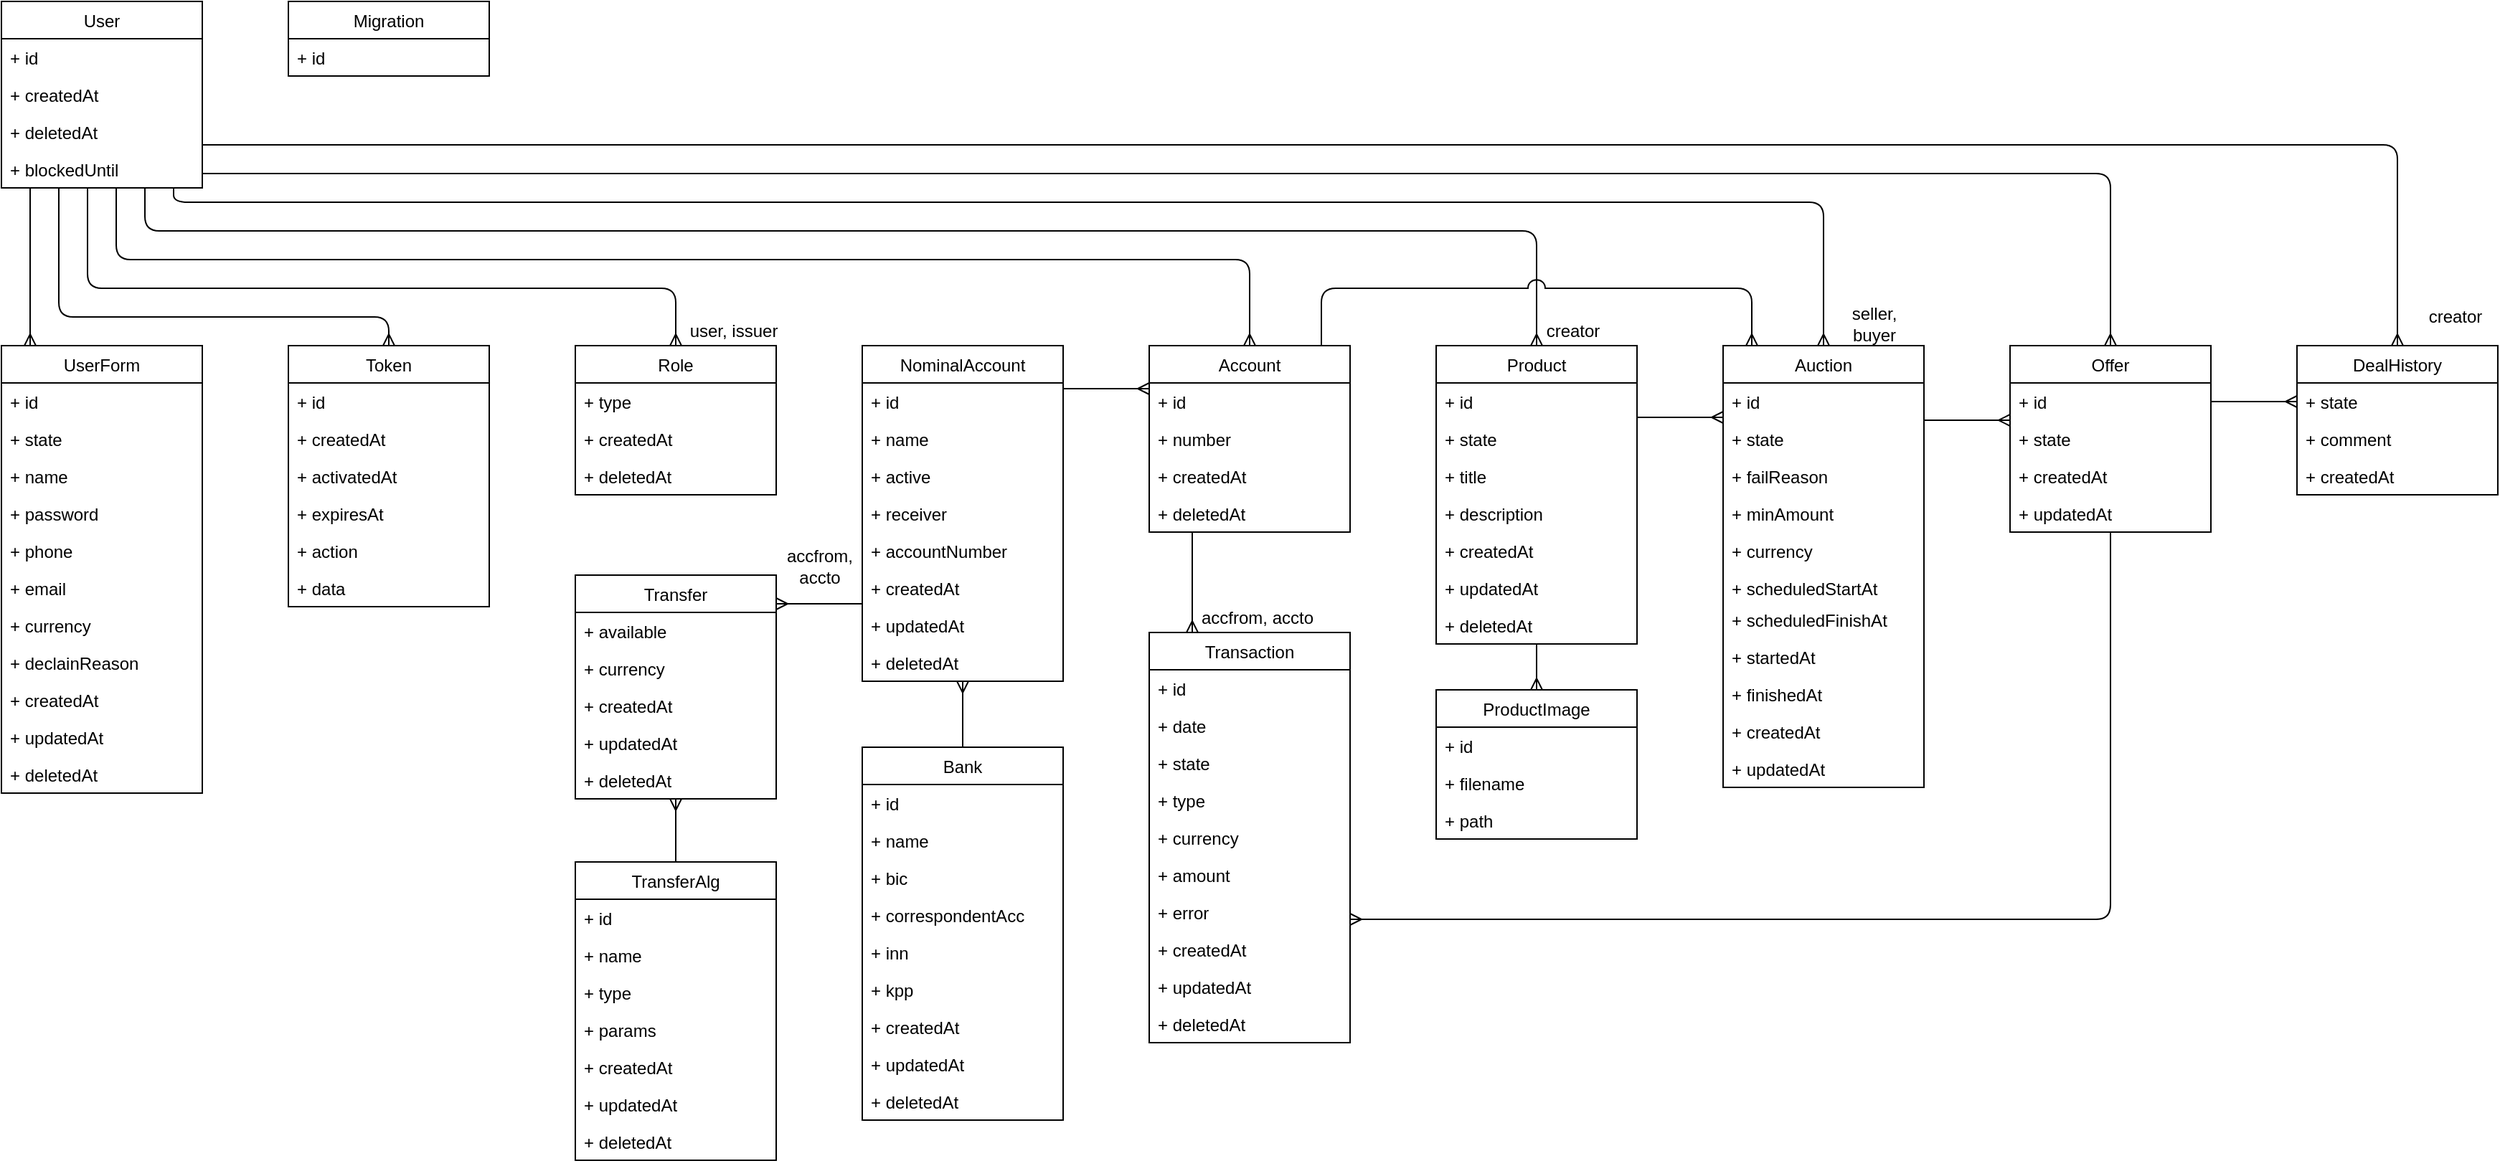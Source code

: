 <mxfile version="18.1.3" type="device" pages="4"><diagram id="550M9CQdz-ILVhQo1HsQ" name="Page-1"><mxGraphModel dx="2073" dy="2005" grid="1" gridSize="10" guides="1" tooltips="1" connect="1" arrows="1" fold="1" page="1" pageScale="1" pageWidth="827" pageHeight="1169" math="0" shadow="0"><root><mxCell id="0"/><mxCell id="1" parent="0"/><mxCell id="YH0-2pjDqz03n6fr7L3i-1" value="Product" style="swimlane;fontStyle=0;childLayout=stackLayout;horizontal=1;startSize=26;fillColor=none;horizontalStack=0;resizeParent=1;resizeParentMax=0;resizeLast=0;collapsible=1;marginBottom=0;" parent="1" vertex="1"><mxGeometry x="1000" y="200" width="140" height="208" as="geometry"/></mxCell><mxCell id="YH0-2pjDqz03n6fr7L3i-2" value="+ id" style="text;strokeColor=none;fillColor=none;align=left;verticalAlign=top;spacingLeft=4;spacingRight=4;overflow=hidden;rotatable=0;points=[[0,0.5],[1,0.5]];portConstraint=eastwest;" parent="YH0-2pjDqz03n6fr7L3i-1" vertex="1"><mxGeometry y="26" width="140" height="26" as="geometry"/></mxCell><mxCell id="_-hSBU20Z2nMST6QqWWi-14" value="+ state" style="text;strokeColor=none;fillColor=none;align=left;verticalAlign=top;spacingLeft=4;spacingRight=4;overflow=hidden;rotatable=0;points=[[0,0.5],[1,0.5]];portConstraint=eastwest;" parent="YH0-2pjDqz03n6fr7L3i-1" vertex="1"><mxGeometry y="52" width="140" height="26" as="geometry"/></mxCell><mxCell id="YH0-2pjDqz03n6fr7L3i-3" value="+ title" style="text;strokeColor=none;fillColor=none;align=left;verticalAlign=top;spacingLeft=4;spacingRight=4;overflow=hidden;rotatable=0;points=[[0,0.5],[1,0.5]];portConstraint=eastwest;" parent="YH0-2pjDqz03n6fr7L3i-1" vertex="1"><mxGeometry y="78" width="140" height="26" as="geometry"/></mxCell><mxCell id="YH0-2pjDqz03n6fr7L3i-71" value="+ description" style="text;strokeColor=none;fillColor=none;align=left;verticalAlign=top;spacingLeft=4;spacingRight=4;overflow=hidden;rotatable=0;points=[[0,0.5],[1,0.5]];portConstraint=eastwest;" parent="YH0-2pjDqz03n6fr7L3i-1" vertex="1"><mxGeometry y="104" width="140" height="26" as="geometry"/></mxCell><mxCell id="_-hSBU20Z2nMST6QqWWi-1" value="+ createdAt" style="text;strokeColor=none;fillColor=none;align=left;verticalAlign=top;spacingLeft=4;spacingRight=4;overflow=hidden;rotatable=0;points=[[0,0.5],[1,0.5]];portConstraint=eastwest;" parent="YH0-2pjDqz03n6fr7L3i-1" vertex="1"><mxGeometry y="130" width="140" height="26" as="geometry"/></mxCell><mxCell id="_-hSBU20Z2nMST6QqWWi-2" value="+ updatedAt" style="text;strokeColor=none;fillColor=none;align=left;verticalAlign=top;spacingLeft=4;spacingRight=4;overflow=hidden;rotatable=0;points=[[0,0.5],[1,0.5]];portConstraint=eastwest;" parent="YH0-2pjDqz03n6fr7L3i-1" vertex="1"><mxGeometry y="156" width="140" height="26" as="geometry"/></mxCell><mxCell id="_-hSBU20Z2nMST6QqWWi-3" value="+ deletedAt" style="text;strokeColor=none;fillColor=none;align=left;verticalAlign=top;spacingLeft=4;spacingRight=4;overflow=hidden;rotatable=0;points=[[0,0.5],[1,0.5]];portConstraint=eastwest;" parent="YH0-2pjDqz03n6fr7L3i-1" vertex="1"><mxGeometry y="182" width="140" height="26" as="geometry"/></mxCell><mxCell id="YH0-2pjDqz03n6fr7L3i-63" style="edgeStyle=orthogonalEdgeStyle;rounded=1;orthogonalLoop=1;jettySize=auto;html=1;startArrow=ERmany;startFill=0;endArrow=none;endFill=0;" parent="1" source="YH0-2pjDqz03n6fr7L3i-5" target="YH0-2pjDqz03n6fr7L3i-9" edge="1"><mxGeometry relative="1" as="geometry"><Array as="points"><mxPoint x="1470" y="80"/></Array></mxGeometry></mxCell><mxCell id="2e7q53zaxhpIuP8_MZJz-6" style="edgeStyle=orthogonalEdgeStyle;rounded=1;orthogonalLoop=1;jettySize=auto;html=1;endArrow=ERmany;endFill=0;" parent="1" source="YH0-2pjDqz03n6fr7L3i-5" target="2e7q53zaxhpIuP8_MZJz-1" edge="1"><mxGeometry relative="1" as="geometry"><Array as="points"><mxPoint x="1560" y="239"/><mxPoint x="1560" y="239"/></Array></mxGeometry></mxCell><mxCell id="YH0-2pjDqz03n6fr7L3i-5" value="Offer" style="swimlane;fontStyle=0;childLayout=stackLayout;horizontal=1;startSize=26;fillColor=none;horizontalStack=0;resizeParent=1;resizeParentMax=0;resizeLast=0;collapsible=1;marginBottom=0;" parent="1" vertex="1"><mxGeometry x="1400" y="200" width="140" height="130" as="geometry"/></mxCell><mxCell id="YH0-2pjDqz03n6fr7L3i-6" value="+ id" style="text;strokeColor=none;fillColor=none;align=left;verticalAlign=top;spacingLeft=4;spacingRight=4;overflow=hidden;rotatable=0;points=[[0,0.5],[1,0.5]];portConstraint=eastwest;" parent="YH0-2pjDqz03n6fr7L3i-5" vertex="1"><mxGeometry y="26" width="140" height="26" as="geometry"/></mxCell><mxCell id="h7wGEAeAx7dInF1qTp_t-1" value="+ state" style="text;strokeColor=none;fillColor=none;align=left;verticalAlign=top;spacingLeft=4;spacingRight=4;overflow=hidden;rotatable=0;points=[[0,0.5],[1,0.5]];portConstraint=eastwest;" parent="YH0-2pjDqz03n6fr7L3i-5" vertex="1"><mxGeometry y="52" width="140" height="26" as="geometry"/></mxCell><mxCell id="w4_lzJnazJswDL1zlMCT-1" value="+ createdAt" style="text;strokeColor=none;fillColor=none;align=left;verticalAlign=top;spacingLeft=4;spacingRight=4;overflow=hidden;rotatable=0;points=[[0,0.5],[1,0.5]];portConstraint=eastwest;" parent="YH0-2pjDqz03n6fr7L3i-5" vertex="1"><mxGeometry y="78" width="140" height="26" as="geometry"/></mxCell><mxCell id="USwCVHEfdUM0dsPUQOfE-1" value="+ updatedAt" style="text;strokeColor=none;fillColor=none;align=left;verticalAlign=top;spacingLeft=4;spacingRight=4;overflow=hidden;rotatable=0;points=[[0,0.5],[1,0.5]];portConstraint=eastwest;" parent="YH0-2pjDqz03n6fr7L3i-5" vertex="1"><mxGeometry y="104" width="140" height="26" as="geometry"/></mxCell><mxCell id="xU2r9arKJpfTg1YMxUnf-31" style="edgeStyle=orthogonalEdgeStyle;rounded=1;orthogonalLoop=1;jettySize=auto;html=1;startArrow=none;startFill=0;endArrow=ERmany;endFill=0;" parent="1" source="YH0-2pjDqz03n6fr7L3i-9" target="xU2r9arKJpfTg1YMxUnf-22" edge="1"><mxGeometry relative="1" as="geometry"><Array as="points"><mxPoint x="20" y="140"/><mxPoint x="20" y="140"/></Array></mxGeometry></mxCell><mxCell id="h-wLczlVfQg3XNcq9bcA-9" style="edgeStyle=orthogonalEdgeStyle;rounded=1;orthogonalLoop=1;jettySize=auto;html=1;endArrow=ERmany;endFill=0;" parent="1" source="YH0-2pjDqz03n6fr7L3i-9" target="h-wLczlVfQg3XNcq9bcA-1" edge="1"><mxGeometry relative="1" as="geometry"><Array as="points"><mxPoint x="60" y="160"/><mxPoint x="470" y="160"/></Array></mxGeometry></mxCell><mxCell id="bWmGQno-YQ25uClPyQ1m-5" style="edgeStyle=orthogonalEdgeStyle;rounded=1;orthogonalLoop=1;jettySize=auto;html=1;entryX=0.5;entryY=0;entryDx=0;entryDy=0;endArrow=ERmany;endFill=0;" parent="1" source="YH0-2pjDqz03n6fr7L3i-9" target="2e7q53zaxhpIuP8_MZJz-1" edge="1"><mxGeometry relative="1" as="geometry"><Array as="points"><mxPoint x="1670" y="60"/></Array></mxGeometry></mxCell><mxCell id="YH0-2pjDqz03n6fr7L3i-9" value="User" style="swimlane;fontStyle=0;childLayout=stackLayout;horizontal=1;startSize=26;fillColor=none;horizontalStack=0;resizeParent=1;resizeParentMax=0;resizeLast=0;collapsible=1;marginBottom=0;" parent="1" vertex="1"><mxGeometry y="-40" width="140" height="130" as="geometry"/></mxCell><mxCell id="YH0-2pjDqz03n6fr7L3i-10" value="+ id" style="text;strokeColor=none;fillColor=none;align=left;verticalAlign=top;spacingLeft=4;spacingRight=4;overflow=hidden;rotatable=0;points=[[0,0.5],[1,0.5]];portConstraint=eastwest;" parent="YH0-2pjDqz03n6fr7L3i-9" vertex="1"><mxGeometry y="26" width="140" height="26" as="geometry"/></mxCell><mxCell id="xU2r9arKJpfTg1YMxUnf-35" value="+ createdAt" style="text;strokeColor=none;fillColor=none;align=left;verticalAlign=top;spacingLeft=4;spacingRight=4;overflow=hidden;rotatable=0;points=[[0,0.5],[1,0.5]];portConstraint=eastwest;" parent="YH0-2pjDqz03n6fr7L3i-9" vertex="1"><mxGeometry y="52" width="140" height="26" as="geometry"/></mxCell><mxCell id="xU2r9arKJpfTg1YMxUnf-36" value="+ deletedAt" style="text;strokeColor=none;fillColor=none;align=left;verticalAlign=top;spacingLeft=4;spacingRight=4;overflow=hidden;rotatable=0;points=[[0,0.5],[1,0.5]];portConstraint=eastwest;" parent="YH0-2pjDqz03n6fr7L3i-9" vertex="1"><mxGeometry y="78" width="140" height="26" as="geometry"/></mxCell><mxCell id="YH0-2pjDqz03n6fr7L3i-39" value="+ blockedUntil" style="text;strokeColor=none;fillColor=none;align=left;verticalAlign=top;spacingLeft=4;spacingRight=4;overflow=hidden;rotatable=0;points=[[0,0.5],[1,0.5]];portConstraint=eastwest;" parent="YH0-2pjDqz03n6fr7L3i-9" vertex="1"><mxGeometry y="104" width="140" height="26" as="geometry"/></mxCell><mxCell id="YH0-2pjDqz03n6fr7L3i-67" style="edgeStyle=orthogonalEdgeStyle;rounded=1;orthogonalLoop=1;jettySize=auto;html=1;startArrow=ERmany;startFill=0;endArrow=none;endFill=0;" parent="1" source="YH0-2pjDqz03n6fr7L3i-17" target="YH0-2pjDqz03n6fr7L3i-40" edge="1"><mxGeometry relative="1" as="geometry"><Array as="points"><mxPoint x="830" y="370"/><mxPoint x="830" y="370"/></Array></mxGeometry></mxCell><mxCell id="YH0-2pjDqz03n6fr7L3i-17" value="Transaction" style="swimlane;fontStyle=0;childLayout=stackLayout;horizontal=1;startSize=26;fillColor=none;horizontalStack=0;resizeParent=1;resizeParentMax=0;resizeLast=0;collapsible=1;marginBottom=0;" parent="1" vertex="1"><mxGeometry x="800" y="400" width="140" height="286" as="geometry"/></mxCell><mxCell id="YH0-2pjDqz03n6fr7L3i-18" value="+ id" style="text;strokeColor=none;fillColor=none;align=left;verticalAlign=top;spacingLeft=4;spacingRight=4;overflow=hidden;rotatable=0;points=[[0,0.5],[1,0.5]];portConstraint=eastwest;" parent="YH0-2pjDqz03n6fr7L3i-17" vertex="1"><mxGeometry y="26" width="140" height="26" as="geometry"/></mxCell><mxCell id="YH0-2pjDqz03n6fr7L3i-19" value="+ date" style="text;strokeColor=none;fillColor=none;align=left;verticalAlign=top;spacingLeft=4;spacingRight=4;overflow=hidden;rotatable=0;points=[[0,0.5],[1,0.5]];portConstraint=eastwest;" parent="YH0-2pjDqz03n6fr7L3i-17" vertex="1"><mxGeometry y="52" width="140" height="26" as="geometry"/></mxCell><mxCell id="YH0-2pjDqz03n6fr7L3i-20" value="+ state" style="text;strokeColor=none;fillColor=none;align=left;verticalAlign=top;spacingLeft=4;spacingRight=4;overflow=hidden;rotatable=0;points=[[0,0.5],[1,0.5]];portConstraint=eastwest;" parent="YH0-2pjDqz03n6fr7L3i-17" vertex="1"><mxGeometry y="78" width="140" height="26" as="geometry"/></mxCell><mxCell id="YH0-2pjDqz03n6fr7L3i-73" value="+ type" style="text;strokeColor=none;fillColor=none;align=left;verticalAlign=top;spacingLeft=4;spacingRight=4;overflow=hidden;rotatable=0;points=[[0,0.5],[1,0.5]];portConstraint=eastwest;" parent="YH0-2pjDqz03n6fr7L3i-17" vertex="1"><mxGeometry y="104" width="140" height="26" as="geometry"/></mxCell><mxCell id="YH0-2pjDqz03n6fr7L3i-65" value="+ currency" style="text;strokeColor=none;fillColor=none;align=left;verticalAlign=top;spacingLeft=4;spacingRight=4;overflow=hidden;rotatable=0;points=[[0,0.5],[1,0.5]];portConstraint=eastwest;" parent="YH0-2pjDqz03n6fr7L3i-17" vertex="1"><mxGeometry y="130" width="140" height="26" as="geometry"/></mxCell><mxCell id="YH0-2pjDqz03n6fr7L3i-66" value="+ amount" style="text;strokeColor=none;fillColor=none;align=left;verticalAlign=top;spacingLeft=4;spacingRight=4;overflow=hidden;rotatable=0;points=[[0,0.5],[1,0.5]];portConstraint=eastwest;" parent="YH0-2pjDqz03n6fr7L3i-17" vertex="1"><mxGeometry y="156" width="140" height="26" as="geometry"/></mxCell><mxCell id="YH0-2pjDqz03n6fr7L3i-74" value="+ error" style="text;strokeColor=none;fillColor=none;align=left;verticalAlign=top;spacingLeft=4;spacingRight=4;overflow=hidden;rotatable=0;points=[[0,0.5],[1,0.5]];portConstraint=eastwest;" parent="YH0-2pjDqz03n6fr7L3i-17" vertex="1"><mxGeometry y="182" width="140" height="26" as="geometry"/></mxCell><mxCell id="LnDVfwwViHwKYp1EQkvY-1" value="+ createdAt" style="text;strokeColor=none;fillColor=none;align=left;verticalAlign=top;spacingLeft=4;spacingRight=4;overflow=hidden;rotatable=0;points=[[0,0.5],[1,0.5]];portConstraint=eastwest;" parent="YH0-2pjDqz03n6fr7L3i-17" vertex="1"><mxGeometry y="208" width="140" height="26" as="geometry"/></mxCell><mxCell id="LnDVfwwViHwKYp1EQkvY-2" value="+ updatedAt" style="text;strokeColor=none;fillColor=none;align=left;verticalAlign=top;spacingLeft=4;spacingRight=4;overflow=hidden;rotatable=0;points=[[0,0.5],[1,0.5]];portConstraint=eastwest;" parent="YH0-2pjDqz03n6fr7L3i-17" vertex="1"><mxGeometry y="234" width="140" height="26" as="geometry"/></mxCell><mxCell id="LnDVfwwViHwKYp1EQkvY-3" value="+ deletedAt" style="text;strokeColor=none;fillColor=none;align=left;verticalAlign=top;spacingLeft=4;spacingRight=4;overflow=hidden;rotatable=0;points=[[0,0.5],[1,0.5]];portConstraint=eastwest;" parent="YH0-2pjDqz03n6fr7L3i-17" vertex="1"><mxGeometry y="260" width="140" height="26" as="geometry"/></mxCell><mxCell id="YH0-2pjDqz03n6fr7L3i-25" value="Migration" style="swimlane;fontStyle=0;childLayout=stackLayout;horizontal=1;startSize=26;fillColor=none;horizontalStack=0;resizeParent=1;resizeParentMax=0;resizeLast=0;collapsible=1;marginBottom=0;" parent="1" vertex="1"><mxGeometry x="200" y="-40" width="140" height="52" as="geometry"/></mxCell><mxCell id="YH0-2pjDqz03n6fr7L3i-26" value="+ id" style="text;strokeColor=none;fillColor=none;align=left;verticalAlign=top;spacingLeft=4;spacingRight=4;overflow=hidden;rotatable=0;points=[[0,0.5],[1,0.5]];portConstraint=eastwest;" parent="YH0-2pjDqz03n6fr7L3i-25" vertex="1"><mxGeometry y="26" width="140" height="26" as="geometry"/></mxCell><mxCell id="YH0-2pjDqz03n6fr7L3i-51" style="edgeStyle=orthogonalEdgeStyle;rounded=1;orthogonalLoop=1;jettySize=auto;html=1;startArrow=ERmany;startFill=0;endArrow=none;endFill=0;" parent="1" source="YH0-2pjDqz03n6fr7L3i-40" target="YH0-2pjDqz03n6fr7L3i-9" edge="1"><mxGeometry relative="1" as="geometry"><Array as="points"><mxPoint x="870" y="140"/><mxPoint x="80" y="140"/></Array></mxGeometry></mxCell><mxCell id="YH0-2pjDqz03n6fr7L3i-40" value="Account" style="swimlane;fontStyle=0;childLayout=stackLayout;horizontal=1;startSize=26;fillColor=none;horizontalStack=0;resizeParent=1;resizeParentMax=0;resizeLast=0;collapsible=1;marginBottom=0;" parent="1" vertex="1"><mxGeometry x="800" y="200" width="140" height="130" as="geometry"/></mxCell><mxCell id="YH0-2pjDqz03n6fr7L3i-41" value="+ id" style="text;strokeColor=none;fillColor=none;align=left;verticalAlign=top;spacingLeft=4;spacingRight=4;overflow=hidden;rotatable=0;points=[[0,0.5],[1,0.5]];portConstraint=eastwest;" parent="YH0-2pjDqz03n6fr7L3i-40" vertex="1"><mxGeometry y="26" width="140" height="26" as="geometry"/></mxCell><mxCell id="iAJmW3MkqvHkCVhEkJI6-30" value="+ number" style="text;strokeColor=none;fillColor=none;align=left;verticalAlign=top;spacingLeft=4;spacingRight=4;overflow=hidden;rotatable=0;points=[[0,0.5],[1,0.5]];portConstraint=eastwest;" parent="YH0-2pjDqz03n6fr7L3i-40" vertex="1"><mxGeometry y="52" width="140" height="26" as="geometry"/></mxCell><mxCell id="iAJmW3MkqvHkCVhEkJI6-31" value="+ createdAt" style="text;strokeColor=none;fillColor=none;align=left;verticalAlign=top;spacingLeft=4;spacingRight=4;overflow=hidden;rotatable=0;points=[[0,0.5],[1,0.5]];portConstraint=eastwest;" parent="YH0-2pjDqz03n6fr7L3i-40" vertex="1"><mxGeometry y="78" width="140" height="26" as="geometry"/></mxCell><mxCell id="iAJmW3MkqvHkCVhEkJI6-32" value="+ deletedAt" style="text;strokeColor=none;fillColor=none;align=left;verticalAlign=top;spacingLeft=4;spacingRight=4;overflow=hidden;rotatable=0;points=[[0,0.5],[1,0.5]];portConstraint=eastwest;" parent="YH0-2pjDqz03n6fr7L3i-40" vertex="1"><mxGeometry y="104" width="140" height="26" as="geometry"/></mxCell><mxCell id="iAJmW3MkqvHkCVhEkJI6-14" style="edgeStyle=orthogonalEdgeStyle;rounded=1;jumpStyle=arc;jumpSize=12;orthogonalLoop=1;jettySize=auto;html=1;entryX=0.5;entryY=0;entryDx=0;entryDy=0;startArrow=ERmany;startFill=0;endArrow=none;endFill=0;" parent="1" source="YH0-2pjDqz03n6fr7L3i-44" target="iAJmW3MkqvHkCVhEkJI6-3" edge="1"><mxGeometry relative="1" as="geometry"/></mxCell><mxCell id="YH0-2pjDqz03n6fr7L3i-44" value="NominalAccount" style="swimlane;fontStyle=0;childLayout=stackLayout;horizontal=1;startSize=26;fillColor=none;horizontalStack=0;resizeParent=1;resizeParentMax=0;resizeLast=0;collapsible=1;marginBottom=0;" parent="1" vertex="1"><mxGeometry x="600" y="200" width="140" height="234" as="geometry"/></mxCell><mxCell id="YH0-2pjDqz03n6fr7L3i-46" value="+ id" style="text;strokeColor=none;fillColor=none;align=left;verticalAlign=top;spacingLeft=4;spacingRight=4;overflow=hidden;rotatable=0;points=[[0,0.5],[1,0.5]];portConstraint=eastwest;" parent="YH0-2pjDqz03n6fr7L3i-44" vertex="1"><mxGeometry y="26" width="140" height="26" as="geometry"/></mxCell><mxCell id="iAJmW3MkqvHkCVhEkJI6-15" value="+ name" style="text;strokeColor=none;fillColor=none;align=left;verticalAlign=top;spacingLeft=4;spacingRight=4;overflow=hidden;rotatable=0;points=[[0,0.5],[1,0.5]];portConstraint=eastwest;" parent="YH0-2pjDqz03n6fr7L3i-44" vertex="1"><mxGeometry y="52" width="140" height="26" as="geometry"/></mxCell><mxCell id="PJST3CWrq9l4W6oUxU5y-2" value="+ active" style="text;strokeColor=none;fillColor=none;align=left;verticalAlign=top;spacingLeft=4;spacingRight=4;overflow=hidden;rotatable=0;points=[[0,0.5],[1,0.5]];portConstraint=eastwest;" parent="YH0-2pjDqz03n6fr7L3i-44" vertex="1"><mxGeometry y="78" width="140" height="26" as="geometry"/></mxCell><mxCell id="YH0-2pjDqz03n6fr7L3i-49" value="+ receiver" style="text;strokeColor=none;fillColor=none;align=left;verticalAlign=top;spacingLeft=4;spacingRight=4;overflow=hidden;rotatable=0;points=[[0,0.5],[1,0.5]];portConstraint=eastwest;" parent="YH0-2pjDqz03n6fr7L3i-44" vertex="1"><mxGeometry y="104" width="140" height="26" as="geometry"/></mxCell><mxCell id="iAJmW3MkqvHkCVhEkJI6-1" value="+ accountNumber" style="text;strokeColor=none;fillColor=none;align=left;verticalAlign=top;spacingLeft=4;spacingRight=4;overflow=hidden;rotatable=0;points=[[0,0.5],[1,0.5]];portConstraint=eastwest;" parent="YH0-2pjDqz03n6fr7L3i-44" vertex="1"><mxGeometry y="130" width="140" height="26" as="geometry"/></mxCell><mxCell id="iAJmW3MkqvHkCVhEkJI6-20" value="+ createdAt" style="text;strokeColor=none;fillColor=none;align=left;verticalAlign=top;spacingLeft=4;spacingRight=4;overflow=hidden;rotatable=0;points=[[0,0.5],[1,0.5]];portConstraint=eastwest;" parent="YH0-2pjDqz03n6fr7L3i-44" vertex="1"><mxGeometry y="156" width="140" height="26" as="geometry"/></mxCell><mxCell id="iAJmW3MkqvHkCVhEkJI6-22" value="+ updatedAt" style="text;strokeColor=none;fillColor=none;align=left;verticalAlign=top;spacingLeft=4;spacingRight=4;overflow=hidden;rotatable=0;points=[[0,0.5],[1,0.5]];portConstraint=eastwest;" parent="YH0-2pjDqz03n6fr7L3i-44" vertex="1"><mxGeometry y="182" width="140" height="26" as="geometry"/></mxCell><mxCell id="iAJmW3MkqvHkCVhEkJI6-21" value="+ deletedAt" style="text;strokeColor=none;fillColor=none;align=left;verticalAlign=top;spacingLeft=4;spacingRight=4;overflow=hidden;rotatable=0;points=[[0,0.5],[1,0.5]];portConstraint=eastwest;" parent="YH0-2pjDqz03n6fr7L3i-44" vertex="1"><mxGeometry y="208" width="140" height="26" as="geometry"/></mxCell><mxCell id="YH0-2pjDqz03n6fr7L3i-50" style="edgeStyle=orthogonalEdgeStyle;rounded=1;orthogonalLoop=1;jettySize=auto;html=1;endArrow=none;endFill=0;startArrow=ERmany;startFill=0;" parent="1" source="YH0-2pjDqz03n6fr7L3i-40" target="YH0-2pjDqz03n6fr7L3i-44" edge="1"><mxGeometry relative="1" as="geometry"><Array as="points"><mxPoint x="790" y="230"/><mxPoint x="790" y="230"/></Array></mxGeometry></mxCell><mxCell id="YH0-2pjDqz03n6fr7L3i-52" style="edgeStyle=orthogonalEdgeStyle;rounded=1;orthogonalLoop=1;jettySize=auto;html=1;startArrow=none;startFill=0;endArrow=ERmany;endFill=0;" parent="1" source="YH0-2pjDqz03n6fr7L3i-9" target="YH0-2pjDqz03n6fr7L3i-1" edge="1"><mxGeometry relative="1" as="geometry"><mxPoint x="560" y="71" as="sourcePoint"/><Array as="points"><mxPoint x="100" y="120"/><mxPoint x="1070" y="120"/></Array></mxGeometry></mxCell><mxCell id="YH0-2pjDqz03n6fr7L3i-59" style="edgeStyle=orthogonalEdgeStyle;rounded=1;orthogonalLoop=1;jettySize=auto;html=1;startArrow=ERmany;startFill=0;endArrow=none;endFill=0;" parent="1" source="YH0-2pjDqz03n6fr7L3i-53" target="YH0-2pjDqz03n6fr7L3i-1" edge="1"><mxGeometry relative="1" as="geometry"><Array as="points"><mxPoint x="1070" y="430"/><mxPoint x="1070" y="430"/></Array></mxGeometry></mxCell><mxCell id="YH0-2pjDqz03n6fr7L3i-53" value="ProductImage" style="swimlane;fontStyle=0;childLayout=stackLayout;horizontal=1;startSize=26;fillColor=none;horizontalStack=0;resizeParent=1;resizeParentMax=0;resizeLast=0;collapsible=1;marginBottom=0;" parent="1" vertex="1"><mxGeometry x="1000" y="440" width="140" height="104" as="geometry"/></mxCell><mxCell id="YH0-2pjDqz03n6fr7L3i-54" value="+ id" style="text;strokeColor=none;fillColor=none;align=left;verticalAlign=top;spacingLeft=4;spacingRight=4;overflow=hidden;rotatable=0;points=[[0,0.5],[1,0.5]];portConstraint=eastwest;" parent="YH0-2pjDqz03n6fr7L3i-53" vertex="1"><mxGeometry y="26" width="140" height="26" as="geometry"/></mxCell><mxCell id="YH0-2pjDqz03n6fr7L3i-55" value="+ filename" style="text;strokeColor=none;fillColor=none;align=left;verticalAlign=top;spacingLeft=4;spacingRight=4;overflow=hidden;rotatable=0;points=[[0,0.5],[1,0.5]];portConstraint=eastwest;" parent="YH0-2pjDqz03n6fr7L3i-53" vertex="1"><mxGeometry y="52" width="140" height="26" as="geometry"/></mxCell><mxCell id="YH0-2pjDqz03n6fr7L3i-56" value="+ path" style="text;strokeColor=none;fillColor=none;align=left;verticalAlign=top;spacingLeft=4;spacingRight=4;overflow=hidden;rotatable=0;points=[[0,0.5],[1,0.5]];portConstraint=eastwest;" parent="YH0-2pjDqz03n6fr7L3i-53" vertex="1"><mxGeometry y="78" width="140" height="26" as="geometry"/></mxCell><mxCell id="YH0-2pjDqz03n6fr7L3i-60" value="creator" style="text;html=1;align=center;verticalAlign=middle;resizable=0;points=[];autosize=1;strokeColor=none;fillColor=none;" parent="1" vertex="1"><mxGeometry x="1070" y="180" width="50" height="20" as="geometry"/></mxCell><mxCell id="YH0-2pjDqz03n6fr7L3i-69" value="accfrom, accto" style="text;html=1;align=center;verticalAlign=middle;resizable=0;points=[];autosize=1;strokeColor=none;fillColor=none;" parent="1" vertex="1"><mxGeometry x="830" y="380" width="90" height="20" as="geometry"/></mxCell><mxCell id="IWEnAWz6Gz9QHD_TiwcG-1" value="Token" style="swimlane;fontStyle=0;childLayout=stackLayout;horizontal=1;startSize=26;fillColor=none;horizontalStack=0;resizeParent=1;resizeParentMax=0;resizeLast=0;collapsible=1;marginBottom=0;" parent="1" vertex="1"><mxGeometry x="200" y="200" width="140" height="182" as="geometry"/></mxCell><mxCell id="IWEnAWz6Gz9QHD_TiwcG-2" value="+ id" style="text;strokeColor=none;fillColor=none;align=left;verticalAlign=top;spacingLeft=4;spacingRight=4;overflow=hidden;rotatable=0;points=[[0,0.5],[1,0.5]];portConstraint=eastwest;" parent="IWEnAWz6Gz9QHD_TiwcG-1" vertex="1"><mxGeometry y="26" width="140" height="26" as="geometry"/></mxCell><mxCell id="xU2r9arKJpfTg1YMxUnf-40" value="+ createdAt" style="text;strokeColor=none;fillColor=none;align=left;verticalAlign=top;spacingLeft=4;spacingRight=4;overflow=hidden;rotatable=0;points=[[0,0.5],[1,0.5]];portConstraint=eastwest;" parent="IWEnAWz6Gz9QHD_TiwcG-1" vertex="1"><mxGeometry y="52" width="140" height="26" as="geometry"/></mxCell><mxCell id="IWEnAWz6Gz9QHD_TiwcG-3" value="+ activatedAt" style="text;strokeColor=none;fillColor=none;align=left;verticalAlign=top;spacingLeft=4;spacingRight=4;overflow=hidden;rotatable=0;points=[[0,0.5],[1,0.5]];portConstraint=eastwest;" parent="IWEnAWz6Gz9QHD_TiwcG-1" vertex="1"><mxGeometry y="78" width="140" height="26" as="geometry"/></mxCell><mxCell id="IWEnAWz6Gz9QHD_TiwcG-4" value="+ expiresAt" style="text;strokeColor=none;fillColor=none;align=left;verticalAlign=top;spacingLeft=4;spacingRight=4;overflow=hidden;rotatable=0;points=[[0,0.5],[1,0.5]];portConstraint=eastwest;" parent="IWEnAWz6Gz9QHD_TiwcG-1" vertex="1"><mxGeometry y="104" width="140" height="26" as="geometry"/></mxCell><mxCell id="IWEnAWz6Gz9QHD_TiwcG-5" value="+ action" style="text;strokeColor=none;fillColor=none;align=left;verticalAlign=top;spacingLeft=4;spacingRight=4;overflow=hidden;rotatable=0;points=[[0,0.5],[1,0.5]];portConstraint=eastwest;" parent="IWEnAWz6Gz9QHD_TiwcG-1" vertex="1"><mxGeometry y="130" width="140" height="26" as="geometry"/></mxCell><mxCell id="IWEnAWz6Gz9QHD_TiwcG-6" value="+ data" style="text;strokeColor=none;fillColor=none;align=left;verticalAlign=top;spacingLeft=4;spacingRight=4;overflow=hidden;rotatable=0;points=[[0,0.5],[1,0.5]];portConstraint=eastwest;" parent="IWEnAWz6Gz9QHD_TiwcG-1" vertex="1"><mxGeometry y="156" width="140" height="26" as="geometry"/></mxCell><mxCell id="IWEnAWz6Gz9QHD_TiwcG-31" style="edgeStyle=orthogonalEdgeStyle;rounded=1;orthogonalLoop=1;jettySize=auto;html=1;endArrow=ERmany;endFill=0;" parent="1" source="YH0-2pjDqz03n6fr7L3i-9" target="IWEnAWz6Gz9QHD_TiwcG-1" edge="1"><mxGeometry relative="1" as="geometry"><Array as="points"><mxPoint x="40" y="180"/><mxPoint x="270" y="180"/></Array><mxPoint x="70" y="252" as="sourcePoint"/></mxGeometry></mxCell><mxCell id="xU2r9arKJpfTg1YMxUnf-22" value="UserForm" style="swimlane;fontStyle=0;childLayout=stackLayout;horizontal=1;startSize=26;fillColor=none;horizontalStack=0;resizeParent=1;resizeParentMax=0;resizeLast=0;collapsible=1;marginBottom=0;" parent="1" vertex="1"><mxGeometry y="200" width="140" height="312" as="geometry"/></mxCell><mxCell id="xU2r9arKJpfTg1YMxUnf-23" value="+ id" style="text;strokeColor=none;fillColor=none;align=left;verticalAlign=top;spacingLeft=4;spacingRight=4;overflow=hidden;rotatable=0;points=[[0,0.5],[1,0.5]];portConstraint=eastwest;" parent="xU2r9arKJpfTg1YMxUnf-22" vertex="1"><mxGeometry y="26" width="140" height="26" as="geometry"/></mxCell><mxCell id="xU2r9arKJpfTg1YMxUnf-29" value="+ state" style="text;strokeColor=none;fillColor=none;align=left;verticalAlign=top;spacingLeft=4;spacingRight=4;overflow=hidden;rotatable=0;points=[[0,0.5],[1,0.5]];portConstraint=eastwest;" parent="xU2r9arKJpfTg1YMxUnf-22" vertex="1"><mxGeometry y="52" width="140" height="26" as="geometry"/></mxCell><mxCell id="xU2r9arKJpfTg1YMxUnf-28" value="+ name" style="text;strokeColor=none;fillColor=none;align=left;verticalAlign=top;spacingLeft=4;spacingRight=4;overflow=hidden;rotatable=0;points=[[0,0.5],[1,0.5]];portConstraint=eastwest;" parent="xU2r9arKJpfTg1YMxUnf-22" vertex="1"><mxGeometry y="78" width="140" height="26" as="geometry"/></mxCell><mxCell id="xU2r9arKJpfTg1YMxUnf-27" value="+ password" style="text;strokeColor=none;fillColor=none;align=left;verticalAlign=top;spacingLeft=4;spacingRight=4;overflow=hidden;rotatable=0;points=[[0,0.5],[1,0.5]];portConstraint=eastwest;" parent="xU2r9arKJpfTg1YMxUnf-22" vertex="1"><mxGeometry y="104" width="140" height="26" as="geometry"/></mxCell><mxCell id="xU2r9arKJpfTg1YMxUnf-26" value="+ phone" style="text;strokeColor=none;fillColor=none;align=left;verticalAlign=top;spacingLeft=4;spacingRight=4;overflow=hidden;rotatable=0;points=[[0,0.5],[1,0.5]];portConstraint=eastwest;" parent="xU2r9arKJpfTg1YMxUnf-22" vertex="1"><mxGeometry y="130" width="140" height="26" as="geometry"/></mxCell><mxCell id="xU2r9arKJpfTg1YMxUnf-25" value="+ email" style="text;strokeColor=none;fillColor=none;align=left;verticalAlign=top;spacingLeft=4;spacingRight=4;overflow=hidden;rotatable=0;points=[[0,0.5],[1,0.5]];portConstraint=eastwest;" parent="xU2r9arKJpfTg1YMxUnf-22" vertex="1"><mxGeometry y="156" width="140" height="26" as="geometry"/></mxCell><mxCell id="ST_stcYvLlgnb654G5Mk-2" value="+ currency" style="text;strokeColor=none;fillColor=none;align=left;verticalAlign=top;spacingLeft=4;spacingRight=4;overflow=hidden;rotatable=0;points=[[0,0.5],[1,0.5]];portConstraint=eastwest;" parent="xU2r9arKJpfTg1YMxUnf-22" vertex="1"><mxGeometry y="182" width="140" height="26" as="geometry"/></mxCell><mxCell id="6oSXqm2-zsmR2WrJ47s2-1" value="+ declainReason" style="text;strokeColor=none;fillColor=none;align=left;verticalAlign=top;spacingLeft=4;spacingRight=4;overflow=hidden;rotatable=0;points=[[0,0.5],[1,0.5]];portConstraint=eastwest;" parent="xU2r9arKJpfTg1YMxUnf-22" vertex="1"><mxGeometry y="208" width="140" height="26" as="geometry"/></mxCell><mxCell id="xU2r9arKJpfTg1YMxUnf-37" value="+ createdAt" style="text;strokeColor=none;fillColor=none;align=left;verticalAlign=top;spacingLeft=4;spacingRight=4;overflow=hidden;rotatable=0;points=[[0,0.5],[1,0.5]];portConstraint=eastwest;" parent="xU2r9arKJpfTg1YMxUnf-22" vertex="1"><mxGeometry y="234" width="140" height="26" as="geometry"/></mxCell><mxCell id="xU2r9arKJpfTg1YMxUnf-38" value="+ updatedAt" style="text;strokeColor=none;fillColor=none;align=left;verticalAlign=top;spacingLeft=4;spacingRight=4;overflow=hidden;rotatable=0;points=[[0,0.5],[1,0.5]];portConstraint=eastwest;" parent="xU2r9arKJpfTg1YMxUnf-22" vertex="1"><mxGeometry y="260" width="140" height="26" as="geometry"/></mxCell><mxCell id="xU2r9arKJpfTg1YMxUnf-39" value="+ deletedAt" style="text;strokeColor=none;fillColor=none;align=left;verticalAlign=top;spacingLeft=4;spacingRight=4;overflow=hidden;rotatable=0;points=[[0,0.5],[1,0.5]];portConstraint=eastwest;" parent="xU2r9arKJpfTg1YMxUnf-22" vertex="1"><mxGeometry y="286" width="140" height="26" as="geometry"/></mxCell><mxCell id="h-wLczlVfQg3XNcq9bcA-1" value="Role" style="swimlane;fontStyle=0;childLayout=stackLayout;horizontal=1;startSize=26;fillColor=none;horizontalStack=0;resizeParent=1;resizeParentMax=0;resizeLast=0;collapsible=1;marginBottom=0;" parent="1" vertex="1"><mxGeometry x="400" y="200" width="140" height="104" as="geometry"/></mxCell><mxCell id="h-wLczlVfQg3XNcq9bcA-7" value="+ type" style="text;strokeColor=none;fillColor=none;align=left;verticalAlign=top;spacingLeft=4;spacingRight=4;overflow=hidden;rotatable=0;points=[[0,0.5],[1,0.5]];portConstraint=eastwest;" parent="h-wLczlVfQg3XNcq9bcA-1" vertex="1"><mxGeometry y="26" width="140" height="26" as="geometry"/></mxCell><mxCell id="h-wLczlVfQg3XNcq9bcA-10" value="+ createdAt" style="text;strokeColor=none;fillColor=none;align=left;verticalAlign=top;spacingLeft=4;spacingRight=4;overflow=hidden;rotatable=0;points=[[0,0.5],[1,0.5]];portConstraint=eastwest;" parent="h-wLczlVfQg3XNcq9bcA-1" vertex="1"><mxGeometry y="52" width="140" height="26" as="geometry"/></mxCell><mxCell id="h-wLczlVfQg3XNcq9bcA-13" value="+ deletedAt" style="text;strokeColor=none;fillColor=none;align=left;verticalAlign=top;spacingLeft=4;spacingRight=4;overflow=hidden;rotatable=0;points=[[0,0.5],[1,0.5]];portConstraint=eastwest;" parent="h-wLczlVfQg3XNcq9bcA-1" vertex="1"><mxGeometry y="78" width="140" height="26" as="geometry"/></mxCell><mxCell id="h-wLczlVfQg3XNcq9bcA-12" value="user, issuer" style="text;html=1;align=center;verticalAlign=middle;resizable=0;points=[];autosize=1;strokeColor=none;fillColor=none;" parent="1" vertex="1"><mxGeometry x="470" y="180" width="80" height="20" as="geometry"/></mxCell><mxCell id="_-A2tihcZgCTuc1WVnYd-1" style="edgeStyle=orthogonalEdgeStyle;rounded=1;orthogonalLoop=1;jettySize=auto;html=1;startArrow=ERmany;startFill=0;endArrow=none;endFill=0;" parent="1" source="_-hSBU20Z2nMST6QqWWi-4" target="YH0-2pjDqz03n6fr7L3i-9" edge="1"><mxGeometry relative="1" as="geometry"><mxPoint x="1260.0" y="170" as="targetPoint"/><Array as="points"><mxPoint x="1270" y="100"/><mxPoint x="120" y="100"/></Array></mxGeometry></mxCell><mxCell id="LnDVfwwViHwKYp1EQkvY-15" style="edgeStyle=orthogonalEdgeStyle;rounded=1;orthogonalLoop=1;jettySize=auto;html=1;endArrow=none;endFill=0;startArrow=ERmany;startFill=0;jumpStyle=arc;jumpSize=12;" parent="1" source="_-hSBU20Z2nMST6QqWWi-4" target="YH0-2pjDqz03n6fr7L3i-40" edge="1"><mxGeometry relative="1" as="geometry"><Array as="points"><mxPoint x="1220" y="160"/><mxPoint x="920" y="160"/></Array></mxGeometry></mxCell><mxCell id="_-hSBU20Z2nMST6QqWWi-4" value="Auction" style="swimlane;fontStyle=0;childLayout=stackLayout;horizontal=1;startSize=26;fillColor=none;horizontalStack=0;resizeParent=1;resizeParentMax=0;resizeLast=0;collapsible=1;marginBottom=0;" parent="1" vertex="1"><mxGeometry x="1200" y="200" width="140" height="308" as="geometry"/></mxCell><mxCell id="_-hSBU20Z2nMST6QqWWi-5" value="+ id" style="text;strokeColor=none;fillColor=none;align=left;verticalAlign=top;spacingLeft=4;spacingRight=4;overflow=hidden;rotatable=0;points=[[0,0.5],[1,0.5]];portConstraint=eastwest;" parent="_-hSBU20Z2nMST6QqWWi-4" vertex="1"><mxGeometry y="26" width="140" height="26" as="geometry"/></mxCell><mxCell id="_-hSBU20Z2nMST6QqWWi-13" value="+ state" style="text;strokeColor=none;fillColor=none;align=left;verticalAlign=top;spacingLeft=4;spacingRight=4;overflow=hidden;rotatable=0;points=[[0,0.5],[1,0.5]];portConstraint=eastwest;" parent="_-hSBU20Z2nMST6QqWWi-4" vertex="1"><mxGeometry y="52" width="140" height="26" as="geometry"/></mxCell><mxCell id="U-qcjq78xyDtLje_f4DI-1" value="+ failReason" style="text;strokeColor=none;fillColor=none;align=left;verticalAlign=top;spacingLeft=4;spacingRight=4;overflow=hidden;rotatable=0;points=[[0,0.5],[1,0.5]];portConstraint=eastwest;" parent="_-hSBU20Z2nMST6QqWWi-4" vertex="1"><mxGeometry y="78" width="140" height="26" as="geometry"/></mxCell><mxCell id="sCPfRHncMOFCnX4RTCl_-1" value="+ minAmount" style="text;strokeColor=none;fillColor=none;align=left;verticalAlign=top;spacingLeft=4;spacingRight=4;overflow=hidden;rotatable=0;points=[[0,0.5],[1,0.5]];portConstraint=eastwest;" parent="_-hSBU20Z2nMST6QqWWi-4" vertex="1"><mxGeometry y="104" width="140" height="26" as="geometry"/></mxCell><mxCell id="sCPfRHncMOFCnX4RTCl_-2" value="+ currency" style="text;strokeColor=none;fillColor=none;align=left;verticalAlign=top;spacingLeft=4;spacingRight=4;overflow=hidden;rotatable=0;points=[[0,0.5],[1,0.5]];portConstraint=eastwest;" parent="_-hSBU20Z2nMST6QqWWi-4" vertex="1"><mxGeometry y="130" width="140" height="26" as="geometry"/></mxCell><mxCell id="jG5N1YNvlWxnaQXSFoGI-1" value="+ scheduledStartAt" style="text;strokeColor=none;fillColor=none;align=left;verticalAlign=top;spacingLeft=4;spacingRight=4;overflow=hidden;rotatable=0;points=[[0,0.5],[1,0.5]];portConstraint=eastwest;" parent="_-hSBU20Z2nMST6QqWWi-4" vertex="1"><mxGeometry y="156" width="140" height="22" as="geometry"/></mxCell><mxCell id="PgXnvecWd6STtcu-iwsu-1" value="+ scheduledFinishAt" style="text;strokeColor=none;fillColor=none;align=left;verticalAlign=top;spacingLeft=4;spacingRight=4;overflow=hidden;rotatable=0;points=[[0,0.5],[1,0.5]];portConstraint=eastwest;" parent="_-hSBU20Z2nMST6QqWWi-4" vertex="1"><mxGeometry y="178" width="140" height="26" as="geometry"/></mxCell><mxCell id="_-hSBU20Z2nMST6QqWWi-7" value="+ startedAt" style="text;strokeColor=none;fillColor=none;align=left;verticalAlign=top;spacingLeft=4;spacingRight=4;overflow=hidden;rotatable=0;points=[[0,0.5],[1,0.5]];portConstraint=eastwest;" parent="_-hSBU20Z2nMST6QqWWi-4" vertex="1"><mxGeometry y="204" width="140" height="26" as="geometry"/></mxCell><mxCell id="_-hSBU20Z2nMST6QqWWi-10" value="+ finishedAt" style="text;strokeColor=none;fillColor=none;align=left;verticalAlign=top;spacingLeft=4;spacingRight=4;overflow=hidden;rotatable=0;points=[[0,0.5],[1,0.5]];portConstraint=eastwest;" parent="_-hSBU20Z2nMST6QqWWi-4" vertex="1"><mxGeometry y="230" width="140" height="26" as="geometry"/></mxCell><mxCell id="_-hSBU20Z2nMST6QqWWi-15" value="+ createdAt" style="text;strokeColor=none;fillColor=none;align=left;verticalAlign=top;spacingLeft=4;spacingRight=4;overflow=hidden;rotatable=0;points=[[0,0.5],[1,0.5]];portConstraint=eastwest;" parent="_-hSBU20Z2nMST6QqWWi-4" vertex="1"><mxGeometry y="256" width="140" height="26" as="geometry"/></mxCell><mxCell id="_-hSBU20Z2nMST6QqWWi-16" value="+ updatedAt" style="text;strokeColor=none;fillColor=none;align=left;verticalAlign=top;spacingLeft=4;spacingRight=4;overflow=hidden;rotatable=0;points=[[0,0.5],[1,0.5]];portConstraint=eastwest;" parent="_-hSBU20Z2nMST6QqWWi-4" vertex="1"><mxGeometry y="282" width="140" height="26" as="geometry"/></mxCell><mxCell id="_-hSBU20Z2nMST6QqWWi-8" style="edgeStyle=orthogonalEdgeStyle;rounded=1;orthogonalLoop=1;jettySize=auto;html=1;endArrow=ERmany;endFill=0;" parent="1" target="YH0-2pjDqz03n6fr7L3i-5" edge="1"><mxGeometry relative="1" as="geometry"><mxPoint x="1340" y="252.043" as="sourcePoint"/><Array as="points"><mxPoint x="1360" y="252"/><mxPoint x="1360" y="252"/></Array></mxGeometry></mxCell><mxCell id="_-hSBU20Z2nMST6QqWWi-9" style="edgeStyle=orthogonalEdgeStyle;rounded=1;orthogonalLoop=1;jettySize=auto;html=1;endArrow=ERmany;endFill=0;" parent="1" source="YH0-2pjDqz03n6fr7L3i-1" target="_-hSBU20Z2nMST6QqWWi-5" edge="1"><mxGeometry relative="1" as="geometry"><Array as="points"><mxPoint x="1190" y="250"/><mxPoint x="1190" y="250"/></Array></mxGeometry></mxCell><mxCell id="_-A2tihcZgCTuc1WVnYd-2" value="seller,&lt;br&gt;buyer" style="text;html=1;align=center;verticalAlign=middle;resizable=0;points=[];autosize=1;strokeColor=none;fillColor=none;" parent="1" vertex="1"><mxGeometry x="1280" y="170" width="50" height="30" as="geometry"/></mxCell><mxCell id="rjsYkp0SMxQtI0lgvxEi-1" style="edgeStyle=orthogonalEdgeStyle;rounded=1;orthogonalLoop=1;jettySize=auto;html=1;startArrow=none;startFill=0;endArrow=ERmany;endFill=0;" parent="1" source="YH0-2pjDqz03n6fr7L3i-5" target="YH0-2pjDqz03n6fr7L3i-17" edge="1"><mxGeometry relative="1" as="geometry"><Array as="points"><mxPoint x="1470" y="600"/></Array></mxGeometry></mxCell><mxCell id="2e7q53zaxhpIuP8_MZJz-1" value="DealHistory" style="swimlane;fontStyle=0;childLayout=stackLayout;horizontal=1;startSize=26;fillColor=none;horizontalStack=0;resizeParent=1;resizeParentMax=0;resizeLast=0;collapsible=1;marginBottom=0;" parent="1" vertex="1"><mxGeometry x="1600" y="200" width="140" height="104" as="geometry"/></mxCell><mxCell id="2e7q53zaxhpIuP8_MZJz-3" value="+ state" style="text;strokeColor=none;fillColor=none;align=left;verticalAlign=top;spacingLeft=4;spacingRight=4;overflow=hidden;rotatable=0;points=[[0,0.5],[1,0.5]];portConstraint=eastwest;" parent="2e7q53zaxhpIuP8_MZJz-1" vertex="1"><mxGeometry y="26" width="140" height="26" as="geometry"/></mxCell><mxCell id="bWmGQno-YQ25uClPyQ1m-7" value="+ comment" style="text;strokeColor=none;fillColor=none;align=left;verticalAlign=top;spacingLeft=4;spacingRight=4;overflow=hidden;rotatable=0;points=[[0,0.5],[1,0.5]];portConstraint=eastwest;" parent="2e7q53zaxhpIuP8_MZJz-1" vertex="1"><mxGeometry y="52" width="140" height="26" as="geometry"/></mxCell><mxCell id="2e7q53zaxhpIuP8_MZJz-4" value="+ createdAt" style="text;strokeColor=none;fillColor=none;align=left;verticalAlign=top;spacingLeft=4;spacingRight=4;overflow=hidden;rotatable=0;points=[[0,0.5],[1,0.5]];portConstraint=eastwest;" parent="2e7q53zaxhpIuP8_MZJz-1" vertex="1"><mxGeometry y="78" width="140" height="26" as="geometry"/></mxCell><mxCell id="LnDVfwwViHwKYp1EQkvY-7" style="edgeStyle=orthogonalEdgeStyle;rounded=1;orthogonalLoop=1;jettySize=auto;html=1;endArrow=none;endFill=0;startArrow=ERmany;startFill=0;" parent="1" source="LnDVfwwViHwKYp1EQkvY-4" target="YH0-2pjDqz03n6fr7L3i-44" edge="1"><mxGeometry relative="1" as="geometry"><Array as="points"><mxPoint x="590" y="380"/><mxPoint x="590" y="380"/></Array></mxGeometry></mxCell><mxCell id="LnDVfwwViHwKYp1EQkvY-22" style="edgeStyle=orthogonalEdgeStyle;rounded=1;jumpStyle=arc;jumpSize=12;orthogonalLoop=1;jettySize=auto;html=1;startArrow=ERmany;startFill=0;endArrow=none;endFill=0;" parent="1" source="LnDVfwwViHwKYp1EQkvY-4" target="LnDVfwwViHwKYp1EQkvY-17" edge="1"><mxGeometry relative="1" as="geometry"/></mxCell><mxCell id="LnDVfwwViHwKYp1EQkvY-4" value="Transfer" style="swimlane;fontStyle=0;childLayout=stackLayout;horizontal=1;startSize=26;fillColor=none;horizontalStack=0;resizeParent=1;resizeParentMax=0;resizeLast=0;collapsible=1;marginBottom=0;" parent="1" vertex="1"><mxGeometry x="400" y="360" width="140" height="156" as="geometry"/></mxCell><mxCell id="LnDVfwwViHwKYp1EQkvY-13" value="+ available" style="text;strokeColor=none;fillColor=none;align=left;verticalAlign=top;spacingLeft=4;spacingRight=4;overflow=hidden;rotatable=0;points=[[0,0.5],[1,0.5]];portConstraint=eastwest;" parent="LnDVfwwViHwKYp1EQkvY-4" vertex="1"><mxGeometry y="26" width="140" height="26" as="geometry"/></mxCell><mxCell id="LnDVfwwViHwKYp1EQkvY-11" value="+ currency" style="text;strokeColor=none;fillColor=none;align=left;verticalAlign=top;spacingLeft=4;spacingRight=4;overflow=hidden;rotatable=0;points=[[0,0.5],[1,0.5]];portConstraint=eastwest;" parent="LnDVfwwViHwKYp1EQkvY-4" vertex="1"><mxGeometry y="52" width="140" height="26" as="geometry"/></mxCell><mxCell id="iAJmW3MkqvHkCVhEkJI6-27" value="+ createdAt" style="text;strokeColor=none;fillColor=none;align=left;verticalAlign=top;spacingLeft=4;spacingRight=4;overflow=hidden;rotatable=0;points=[[0,0.5],[1,0.5]];portConstraint=eastwest;" parent="LnDVfwwViHwKYp1EQkvY-4" vertex="1"><mxGeometry y="78" width="140" height="26" as="geometry"/></mxCell><mxCell id="iAJmW3MkqvHkCVhEkJI6-28" value="+ updatedAt" style="text;strokeColor=none;fillColor=none;align=left;verticalAlign=top;spacingLeft=4;spacingRight=4;overflow=hidden;rotatable=0;points=[[0,0.5],[1,0.5]];portConstraint=eastwest;" parent="LnDVfwwViHwKYp1EQkvY-4" vertex="1"><mxGeometry y="104" width="140" height="26" as="geometry"/></mxCell><mxCell id="iAJmW3MkqvHkCVhEkJI6-29" value="+ deletedAt" style="text;strokeColor=none;fillColor=none;align=left;verticalAlign=top;spacingLeft=4;spacingRight=4;overflow=hidden;rotatable=0;points=[[0,0.5],[1,0.5]];portConstraint=eastwest;" parent="LnDVfwwViHwKYp1EQkvY-4" vertex="1"><mxGeometry y="130" width="140" height="26" as="geometry"/></mxCell><mxCell id="LnDVfwwViHwKYp1EQkvY-8" value="accfrom,&lt;br&gt;accto" style="text;html=1;align=center;verticalAlign=middle;resizable=0;points=[];autosize=1;strokeColor=none;fillColor=none;" parent="1" vertex="1"><mxGeometry x="540" y="339" width="60" height="30" as="geometry"/></mxCell><mxCell id="LnDVfwwViHwKYp1EQkvY-17" value="TransferAlg" style="swimlane;fontStyle=0;childLayout=stackLayout;horizontal=1;startSize=26;fillColor=none;horizontalStack=0;resizeParent=1;resizeParentMax=0;resizeLast=0;collapsible=1;marginBottom=0;" parent="1" vertex="1"><mxGeometry x="400" y="560" width="140" height="208" as="geometry"/></mxCell><mxCell id="LnDVfwwViHwKYp1EQkvY-18" value="+ id" style="text;strokeColor=none;fillColor=none;align=left;verticalAlign=top;spacingLeft=4;spacingRight=4;overflow=hidden;rotatable=0;points=[[0,0.5],[1,0.5]];portConstraint=eastwest;" parent="LnDVfwwViHwKYp1EQkvY-17" vertex="1"><mxGeometry y="26" width="140" height="26" as="geometry"/></mxCell><mxCell id="LnDVfwwViHwKYp1EQkvY-25" value="+ name" style="text;strokeColor=none;fillColor=none;align=left;verticalAlign=top;spacingLeft=4;spacingRight=4;overflow=hidden;rotatable=0;points=[[0,0.5],[1,0.5]];portConstraint=eastwest;" parent="LnDVfwwViHwKYp1EQkvY-17" vertex="1"><mxGeometry y="52" width="140" height="26" as="geometry"/></mxCell><mxCell id="LnDVfwwViHwKYp1EQkvY-19" value="+ type" style="text;strokeColor=none;fillColor=none;align=left;verticalAlign=top;spacingLeft=4;spacingRight=4;overflow=hidden;rotatable=0;points=[[0,0.5],[1,0.5]];portConstraint=eastwest;" parent="LnDVfwwViHwKYp1EQkvY-17" vertex="1"><mxGeometry y="78" width="140" height="26" as="geometry"/></mxCell><mxCell id="LnDVfwwViHwKYp1EQkvY-20" value="+ params" style="text;strokeColor=none;fillColor=none;align=left;verticalAlign=top;spacingLeft=4;spacingRight=4;overflow=hidden;rotatable=0;points=[[0,0.5],[1,0.5]];portConstraint=eastwest;" parent="LnDVfwwViHwKYp1EQkvY-17" vertex="1"><mxGeometry y="104" width="140" height="26" as="geometry"/></mxCell><mxCell id="iAJmW3MkqvHkCVhEkJI6-26" value="+ createdAt" style="text;strokeColor=none;fillColor=none;align=left;verticalAlign=top;spacingLeft=4;spacingRight=4;overflow=hidden;rotatable=0;points=[[0,0.5],[1,0.5]];portConstraint=eastwest;" parent="LnDVfwwViHwKYp1EQkvY-17" vertex="1"><mxGeometry y="130" width="140" height="26" as="geometry"/></mxCell><mxCell id="iAJmW3MkqvHkCVhEkJI6-25" value="+ updatedAt" style="text;strokeColor=none;fillColor=none;align=left;verticalAlign=top;spacingLeft=4;spacingRight=4;overflow=hidden;rotatable=0;points=[[0,0.5],[1,0.5]];portConstraint=eastwest;" parent="LnDVfwwViHwKYp1EQkvY-17" vertex="1"><mxGeometry y="156" width="140" height="26" as="geometry"/></mxCell><mxCell id="iAJmW3MkqvHkCVhEkJI6-24" value="+ deletedAt" style="text;strokeColor=none;fillColor=none;align=left;verticalAlign=top;spacingLeft=4;spacingRight=4;overflow=hidden;rotatable=0;points=[[0,0.5],[1,0.5]];portConstraint=eastwest;" parent="LnDVfwwViHwKYp1EQkvY-17" vertex="1"><mxGeometry y="182" width="140" height="26" as="geometry"/></mxCell><mxCell id="iAJmW3MkqvHkCVhEkJI6-3" value="Bank" style="swimlane;fontStyle=0;childLayout=stackLayout;horizontal=1;startSize=26;fillColor=none;horizontalStack=0;resizeParent=1;resizeParentMax=0;resizeLast=0;collapsible=1;marginBottom=0;" parent="1" vertex="1"><mxGeometry x="600" y="480" width="140" height="260" as="geometry"/></mxCell><mxCell id="iAJmW3MkqvHkCVhEkJI6-4" value="+ id" style="text;strokeColor=none;fillColor=none;align=left;verticalAlign=top;spacingLeft=4;spacingRight=4;overflow=hidden;rotatable=0;points=[[0,0.5],[1,0.5]];portConstraint=eastwest;" parent="iAJmW3MkqvHkCVhEkJI6-3" vertex="1"><mxGeometry y="26" width="140" height="26" as="geometry"/></mxCell><mxCell id="iAJmW3MkqvHkCVhEkJI6-5" value="+ name" style="text;strokeColor=none;fillColor=none;align=left;verticalAlign=top;spacingLeft=4;spacingRight=4;overflow=hidden;rotatable=0;points=[[0,0.5],[1,0.5]];portConstraint=eastwest;" parent="iAJmW3MkqvHkCVhEkJI6-3" vertex="1"><mxGeometry y="52" width="140" height="26" as="geometry"/></mxCell><mxCell id="iAJmW3MkqvHkCVhEkJI6-6" value="+ bic" style="text;strokeColor=none;fillColor=none;align=left;verticalAlign=top;spacingLeft=4;spacingRight=4;overflow=hidden;rotatable=0;points=[[0,0.5],[1,0.5]];portConstraint=eastwest;" parent="iAJmW3MkqvHkCVhEkJI6-3" vertex="1"><mxGeometry y="78" width="140" height="26" as="geometry"/></mxCell><mxCell id="iAJmW3MkqvHkCVhEkJI6-8" value="+ correspondentAcc" style="text;strokeColor=none;fillColor=none;align=left;verticalAlign=top;spacingLeft=4;spacingRight=4;overflow=hidden;rotatable=0;points=[[0,0.5],[1,0.5]];portConstraint=eastwest;" parent="iAJmW3MkqvHkCVhEkJI6-3" vertex="1"><mxGeometry y="104" width="140" height="26" as="geometry"/></mxCell><mxCell id="iAJmW3MkqvHkCVhEkJI6-9" value="+ inn" style="text;strokeColor=none;fillColor=none;align=left;verticalAlign=top;spacingLeft=4;spacingRight=4;overflow=hidden;rotatable=0;points=[[0,0.5],[1,0.5]];portConstraint=eastwest;" parent="iAJmW3MkqvHkCVhEkJI6-3" vertex="1"><mxGeometry y="130" width="140" height="26" as="geometry"/></mxCell><mxCell id="iAJmW3MkqvHkCVhEkJI6-10" value="+ kpp" style="text;strokeColor=none;fillColor=none;align=left;verticalAlign=top;spacingLeft=4;spacingRight=4;overflow=hidden;rotatable=0;points=[[0,0.5],[1,0.5]];portConstraint=eastwest;" parent="iAJmW3MkqvHkCVhEkJI6-3" vertex="1"><mxGeometry y="156" width="140" height="26" as="geometry"/></mxCell><mxCell id="iAJmW3MkqvHkCVhEkJI6-17" value="+ createdAt" style="text;strokeColor=none;fillColor=none;align=left;verticalAlign=top;spacingLeft=4;spacingRight=4;overflow=hidden;rotatable=0;points=[[0,0.5],[1,0.5]];portConstraint=eastwest;" parent="iAJmW3MkqvHkCVhEkJI6-3" vertex="1"><mxGeometry y="182" width="140" height="26" as="geometry"/></mxCell><mxCell id="iAJmW3MkqvHkCVhEkJI6-19" value="+ updatedAt" style="text;strokeColor=none;fillColor=none;align=left;verticalAlign=top;spacingLeft=4;spacingRight=4;overflow=hidden;rotatable=0;points=[[0,0.5],[1,0.5]];portConstraint=eastwest;" parent="iAJmW3MkqvHkCVhEkJI6-3" vertex="1"><mxGeometry y="208" width="140" height="26" as="geometry"/></mxCell><mxCell id="iAJmW3MkqvHkCVhEkJI6-18" value="+ deletedAt" style="text;strokeColor=none;fillColor=none;align=left;verticalAlign=top;spacingLeft=4;spacingRight=4;overflow=hidden;rotatable=0;points=[[0,0.5],[1,0.5]];portConstraint=eastwest;" parent="iAJmW3MkqvHkCVhEkJI6-3" vertex="1"><mxGeometry y="234" width="140" height="26" as="geometry"/></mxCell><mxCell id="rTyaFhc2S9vJX3QbhaRP-1" value="creator" style="text;html=1;align=center;verticalAlign=middle;resizable=0;points=[];autosize=1;strokeColor=none;fillColor=none;" parent="1" vertex="1"><mxGeometry x="1685" y="170" width="50" height="20" as="geometry"/></mxCell></root></mxGraphModel></diagram><diagram id="ImJMM_0NL10hEniIlU2r" name="Page-2"><mxGraphModel dx="1341" dy="1710" grid="1" gridSize="10" guides="1" tooltips="1" connect="1" arrows="1" fold="1" page="1" pageScale="1" pageWidth="827" pageHeight="1169" math="0" shadow="0"><root><mxCell id="p0uZZ-JHzFVffbGIfrID-0"/><mxCell id="p0uZZ-JHzFVffbGIfrID-1" parent="p0uZZ-JHzFVffbGIfrID-0"/><mxCell id="p0uZZ-JHzFVffbGIfrID-2" value="Transaction" style="text;html=1;align=center;verticalAlign=middle;resizable=0;points=[];autosize=1;strokeColor=none;fillColor=none;" parent="p0uZZ-JHzFVffbGIfrID-1" vertex="1"><mxGeometry x="205" y="150" width="80" height="20" as="geometry"/></mxCell><mxCell id="p0uZZ-JHzFVffbGIfrID-11" style="edgeStyle=none;rounded=0;orthogonalLoop=1;jettySize=auto;html=1;" parent="p0uZZ-JHzFVffbGIfrID-1" source="p0uZZ-JHzFVffbGIfrID-4" target="p0uZZ-JHzFVffbGIfrID-6" edge="1"><mxGeometry relative="1" as="geometry"/></mxCell><mxCell id="p0uZZ-JHzFVffbGIfrID-12" style="edgeStyle=none;rounded=0;orthogonalLoop=1;jettySize=auto;html=1;entryX=0.5;entryY=0;entryDx=0;entryDy=0;" parent="p0uZZ-JHzFVffbGIfrID-1" source="p0uZZ-JHzFVffbGIfrID-4" target="p0uZZ-JHzFVffbGIfrID-5" edge="1"><mxGeometry relative="1" as="geometry"/></mxCell><mxCell id="GtXw1UnV3xgsB56uv2Gc-31" style="edgeStyle=orthogonalEdgeStyle;rounded=1;orthogonalLoop=1;jettySize=auto;html=1;startArrow=classic;startFill=1;endArrow=none;endFill=0;" parent="p0uZZ-JHzFVffbGIfrID-1" source="p0uZZ-JHzFVffbGIfrID-4" edge="1"><mxGeometry relative="1" as="geometry"><mxPoint x="65" y="120" as="targetPoint"/></mxGeometry></mxCell><mxCell id="p0uZZ-JHzFVffbGIfrID-4" value="Created" style="html=1;" parent="p0uZZ-JHzFVffbGIfrID-1" vertex="1"><mxGeometry x="10" y="180" width="110" height="50" as="geometry"/></mxCell><mxCell id="p0uZZ-JHzFVffbGIfrID-5" value="Cancelled" style="html=1;" parent="p0uZZ-JHzFVffbGIfrID-1" vertex="1"><mxGeometry x="10" y="280" width="110" height="50" as="geometry"/></mxCell><mxCell id="p0uZZ-JHzFVffbGIfrID-13" style="edgeStyle=none;rounded=0;orthogonalLoop=1;jettySize=auto;html=1;entryX=0.75;entryY=0;entryDx=0;entryDy=0;exitX=0.75;exitY=1;exitDx=0;exitDy=0;" parent="p0uZZ-JHzFVffbGIfrID-1" source="p0uZZ-JHzFVffbGIfrID-6" target="p0uZZ-JHzFVffbGIfrID-8" edge="1"><mxGeometry relative="1" as="geometry"/></mxCell><mxCell id="p0uZZ-JHzFVffbGIfrID-15" style="edgeStyle=none;rounded=0;orthogonalLoop=1;jettySize=auto;html=1;" parent="p0uZZ-JHzFVffbGIfrID-1" source="p0uZZ-JHzFVffbGIfrID-6" target="p0uZZ-JHzFVffbGIfrID-7" edge="1"><mxGeometry relative="1" as="geometry"/></mxCell><mxCell id="p0uZZ-JHzFVffbGIfrID-6" value="Processing" style="html=1;" parent="p0uZZ-JHzFVffbGIfrID-1" vertex="1"><mxGeometry x="190" y="180" width="110" height="50" as="geometry"/></mxCell><mxCell id="p0uZZ-JHzFVffbGIfrID-7" value="Succeeded" style="html=1;" parent="p0uZZ-JHzFVffbGIfrID-1" vertex="1"><mxGeometry x="370" y="180" width="110" height="50" as="geometry"/></mxCell><mxCell id="p0uZZ-JHzFVffbGIfrID-14" style="edgeStyle=none;rounded=0;orthogonalLoop=1;jettySize=auto;html=1;exitX=0.25;exitY=0;exitDx=0;exitDy=0;entryX=0.25;entryY=1;entryDx=0;entryDy=0;" parent="p0uZZ-JHzFVffbGIfrID-1" source="p0uZZ-JHzFVffbGIfrID-8" target="p0uZZ-JHzFVffbGIfrID-6" edge="1"><mxGeometry relative="1" as="geometry"/></mxCell><mxCell id="p0uZZ-JHzFVffbGIfrID-16" style="edgeStyle=none;rounded=0;orthogonalLoop=1;jettySize=auto;html=1;" parent="p0uZZ-JHzFVffbGIfrID-1" source="p0uZZ-JHzFVffbGIfrID-8" target="p0uZZ-JHzFVffbGIfrID-9" edge="1"><mxGeometry relative="1" as="geometry"/></mxCell><mxCell id="p0uZZ-JHzFVffbGIfrID-8" value="Error" style="html=1;" parent="p0uZZ-JHzFVffbGIfrID-1" vertex="1"><mxGeometry x="190" y="280" width="110" height="50" as="geometry"/></mxCell><mxCell id="p0uZZ-JHzFVffbGIfrID-9" value="Failed" style="html=1;" parent="p0uZZ-JHzFVffbGIfrID-1" vertex="1"><mxGeometry x="370" y="280" width="110" height="50" as="geometry"/></mxCell><mxCell id="p0uZZ-JHzFVffbGIfrID-17" value="sell&lt;br&gt;to consumer" style="text;html=1;align=center;verticalAlign=middle;resizable=0;points=[];autosize=1;strokeColor=none;fillColor=none;" parent="p0uZZ-JHzFVffbGIfrID-1" vertex="1"><mxGeometry x="110" y="170" width="80" height="30" as="geometry"/></mxCell><mxCell id="p0uZZ-JHzFVffbGIfrID-18" value="sell&lt;br&gt;to other" style="text;html=1;align=center;verticalAlign=middle;resizable=0;points=[];autosize=1;strokeColor=none;fillColor=none;" parent="p0uZZ-JHzFVffbGIfrID-1" vertex="1"><mxGeometry x="70" y="240" width="60" height="30" as="geometry"/></mxCell><mxCell id="p0uZZ-JHzFVffbGIfrID-19" value="retry" style="text;html=1;align=center;verticalAlign=middle;resizable=0;points=[];autosize=1;strokeColor=none;fillColor=none;" parent="p0uZZ-JHzFVffbGIfrID-1" vertex="1"><mxGeometry x="170" y="245" width="40" height="20" as="geometry"/></mxCell><mxCell id="p0uZZ-JHzFVffbGIfrID-21" value="bank error" style="text;html=1;align=center;verticalAlign=middle;resizable=0;points=[];autosize=1;strokeColor=none;fillColor=none;" parent="p0uZZ-JHzFVffbGIfrID-1" vertex="1"><mxGeometry x="270" y="250" width="70" height="20" as="geometry"/></mxCell><mxCell id="p0uZZ-JHzFVffbGIfrID-22" value="bank ok" style="text;html=1;align=center;verticalAlign=middle;resizable=0;points=[];autosize=1;strokeColor=none;fillColor=none;" parent="p0uZZ-JHzFVffbGIfrID-1" vertex="1"><mxGeometry x="300" y="180" width="60" height="20" as="geometry"/></mxCell><mxCell id="p0uZZ-JHzFVffbGIfrID-23" value="fail" style="text;html=1;align=center;verticalAlign=middle;resizable=0;points=[];autosize=1;strokeColor=none;fillColor=none;" parent="p0uZZ-JHzFVffbGIfrID-1" vertex="1"><mxGeometry x="315" y="310" width="30" height="20" as="geometry"/></mxCell><mxCell id="p0uZZ-JHzFVffbGIfrID-31" style="edgeStyle=none;rounded=0;orthogonalLoop=1;jettySize=auto;html=1;" parent="p0uZZ-JHzFVffbGIfrID-1" source="p0uZZ-JHzFVffbGIfrID-27" target="p0uZZ-JHzFVffbGIfrID-28" edge="1"><mxGeometry relative="1" as="geometry"/></mxCell><mxCell id="p0uZZ-JHzFVffbGIfrID-38" style="edgeStyle=none;rounded=0;orthogonalLoop=1;jettySize=auto;html=1;" parent="p0uZZ-JHzFVffbGIfrID-1" source="p0uZZ-JHzFVffbGIfrID-27" target="p0uZZ-JHzFVffbGIfrID-37" edge="1"><mxGeometry relative="1" as="geometry"/></mxCell><mxCell id="p0uZZ-JHzFVffbGIfrID-27" value="Transferring&lt;br&gt;Money" style="html=1;" parent="p0uZZ-JHzFVffbGIfrID-1" vertex="1"><mxGeometry y="440" width="110" height="50" as="geometry"/></mxCell><mxCell id="p0uZZ-JHzFVffbGIfrID-32" style="edgeStyle=none;rounded=0;orthogonalLoop=1;jettySize=auto;html=1;" parent="p0uZZ-JHzFVffbGIfrID-1" source="p0uZZ-JHzFVffbGIfrID-28" target="p0uZZ-JHzFVffbGIfrID-29" edge="1"><mxGeometry relative="1" as="geometry"/></mxCell><mxCell id="p0uZZ-JHzFVffbGIfrID-40" style="edgeStyle=none;rounded=0;orthogonalLoop=1;jettySize=auto;html=1;" parent="p0uZZ-JHzFVffbGIfrID-1" source="p0uZZ-JHzFVffbGIfrID-28" target="p0uZZ-JHzFVffbGIfrID-39" edge="1"><mxGeometry relative="1" as="geometry"/></mxCell><mxCell id="p0uZZ-JHzFVffbGIfrID-28" value="Transferring&lt;br&gt;Product" style="html=1;" parent="p0uZZ-JHzFVffbGIfrID-1" vertex="1"><mxGeometry x="175" y="440" width="110" height="50" as="geometry"/></mxCell><mxCell id="p0uZZ-JHzFVffbGIfrID-29" value="Succeeded" style="html=1;" parent="p0uZZ-JHzFVffbGIfrID-1" vertex="1"><mxGeometry x="355" y="440" width="110" height="50" as="geometry"/></mxCell><mxCell id="p0uZZ-JHzFVffbGIfrID-44" style="edgeStyle=none;rounded=0;orthogonalLoop=1;jettySize=auto;html=1;entryX=0.25;entryY=1;entryDx=0;entryDy=0;" parent="p0uZZ-JHzFVffbGIfrID-1" source="p0uZZ-JHzFVffbGIfrID-37" target="p0uZZ-JHzFVffbGIfrID-28" edge="1"><mxGeometry relative="1" as="geometry"/></mxCell><mxCell id="p0uZZ-JHzFVffbGIfrID-37" value="Transfer&lt;br&gt;Money Failed" style="html=1;" parent="p0uZZ-JHzFVffbGIfrID-1" vertex="1"><mxGeometry y="535" width="110" height="50" as="geometry"/></mxCell><mxCell id="p0uZZ-JHzFVffbGIfrID-45" style="edgeStyle=none;rounded=0;orthogonalLoop=1;jettySize=auto;html=1;" parent="p0uZZ-JHzFVffbGIfrID-1" source="p0uZZ-JHzFVffbGIfrID-39" target="p0uZZ-JHzFVffbGIfrID-29" edge="1"><mxGeometry relative="1" as="geometry"/></mxCell><mxCell id="p0uZZ-JHzFVffbGIfrID-48" style="edgeStyle=none;rounded=0;orthogonalLoop=1;jettySize=auto;html=1;" parent="p0uZZ-JHzFVffbGIfrID-1" source="p0uZZ-JHzFVffbGIfrID-39" target="p0uZZ-JHzFVffbGIfrID-47" edge="1"><mxGeometry relative="1" as="geometry"/></mxCell><mxCell id="p0uZZ-JHzFVffbGIfrID-39" value="Transfer&lt;br&gt;Product Failed" style="html=1;" parent="p0uZZ-JHzFVffbGIfrID-1" vertex="1"><mxGeometry x="175" y="535" width="110" height="50" as="geometry"/></mxCell><mxCell id="p0uZZ-JHzFVffbGIfrID-50" style="edgeStyle=none;rounded=0;orthogonalLoop=1;jettySize=auto;html=1;" parent="p0uZZ-JHzFVffbGIfrID-1" source="p0uZZ-JHzFVffbGIfrID-47" target="p0uZZ-JHzFVffbGIfrID-49" edge="1"><mxGeometry relative="1" as="geometry"/></mxCell><mxCell id="p0uZZ-JHzFVffbGIfrID-52" style="edgeStyle=none;rounded=0;orthogonalLoop=1;jettySize=auto;html=1;" parent="p0uZZ-JHzFVffbGIfrID-1" source="p0uZZ-JHzFVffbGIfrID-47" target="p0uZZ-JHzFVffbGIfrID-51" edge="1"><mxGeometry relative="1" as="geometry"/></mxCell><mxCell id="p0uZZ-JHzFVffbGIfrID-47" value="Returning Money" style="html=1;" parent="p0uZZ-JHzFVffbGIfrID-1" vertex="1"><mxGeometry x="175" y="630" width="110" height="50" as="geometry"/></mxCell><mxCell id="p0uZZ-JHzFVffbGIfrID-49" value="Money Returned" style="html=1;" parent="p0uZZ-JHzFVffbGIfrID-1" vertex="1"><mxGeometry x="175" y="720" width="110" height="50" as="geometry"/></mxCell><mxCell id="p0uZZ-JHzFVffbGIfrID-53" style="edgeStyle=none;rounded=0;orthogonalLoop=1;jettySize=auto;html=1;" parent="p0uZZ-JHzFVffbGIfrID-1" source="p0uZZ-JHzFVffbGIfrID-51" target="p0uZZ-JHzFVffbGIfrID-29" edge="1"><mxGeometry relative="1" as="geometry"/></mxCell><mxCell id="p0uZZ-JHzFVffbGIfrID-54" style="edgeStyle=none;rounded=0;orthogonalLoop=1;jettySize=auto;html=1;" parent="p0uZZ-JHzFVffbGIfrID-1" source="p0uZZ-JHzFVffbGIfrID-51" target="p0uZZ-JHzFVffbGIfrID-49" edge="1"><mxGeometry relative="1" as="geometry"/></mxCell><mxCell id="p0uZZ-JHzFVffbGIfrID-51" value="Return&lt;br&gt;Money Failed" style="html=1;" parent="p0uZZ-JHzFVffbGIfrID-1" vertex="1"><mxGeometry x="355" y="630" width="110" height="50" as="geometry"/></mxCell><mxCell id="p0uZZ-JHzFVffbGIfrID-55" value="owner&lt;br&gt;accept" style="text;html=1;align=center;verticalAlign=middle;resizable=0;points=[];autosize=1;strokeColor=none;fillColor=none;" parent="p0uZZ-JHzFVffbGIfrID-1" vertex="1"><mxGeometry x="120" y="435" width="50" height="30" as="geometry"/></mxCell><mxCell id="p0uZZ-JHzFVffbGIfrID-56" value="transferred" style="text;html=1;align=center;verticalAlign=middle;resizable=0;points=[];autosize=1;strokeColor=none;fillColor=none;" parent="p0uZZ-JHzFVffbGIfrID-1" vertex="1"><mxGeometry x="85" y="500" width="70" height="20" as="geometry"/></mxCell><mxCell id="p0uZZ-JHzFVffbGIfrID-57" value="fail" style="text;html=1;align=center;verticalAlign=middle;resizable=0;points=[];autosize=1;strokeColor=none;fillColor=none;" parent="p0uZZ-JHzFVffbGIfrID-1" vertex="1"><mxGeometry x="15" y="505" width="30" height="20" as="geometry"/></mxCell><mxCell id="p0uZZ-JHzFVffbGIfrID-58" value="fail" style="text;html=1;align=center;verticalAlign=middle;resizable=0;points=[];autosize=1;strokeColor=none;fillColor=none;" parent="p0uZZ-JHzFVffbGIfrID-1" vertex="1"><mxGeometry x="195" y="505" width="30" height="20" as="geometry"/></mxCell><mxCell id="p0uZZ-JHzFVffbGIfrID-59" value="fail" style="text;html=1;align=center;verticalAlign=middle;resizable=0;points=[];autosize=1;strokeColor=none;fillColor=none;" parent="p0uZZ-JHzFVffbGIfrID-1" vertex="1"><mxGeometry x="305" y="630" width="30" height="20" as="geometry"/></mxCell><mxCell id="p0uZZ-JHzFVffbGIfrID-60" value="consumer&lt;br&gt;accept" style="text;html=1;align=center;verticalAlign=middle;resizable=0;points=[];autosize=1;strokeColor=none;fillColor=none;" parent="p0uZZ-JHzFVffbGIfrID-1" vertex="1"><mxGeometry x="285" y="435" width="70" height="30" as="geometry"/></mxCell><mxCell id="p0uZZ-JHzFVffbGIfrID-62" value="transferred" style="text;html=1;align=center;verticalAlign=middle;resizable=0;points=[];autosize=1;strokeColor=none;fillColor=none;" parent="p0uZZ-JHzFVffbGIfrID-1" vertex="1"><mxGeometry x="245" y="500" width="70" height="20" as="geometry"/></mxCell><mxCell id="p0uZZ-JHzFVffbGIfrID-64" value="transferred" style="text;html=1;align=center;verticalAlign=middle;resizable=0;points=[];autosize=1;strokeColor=none;fillColor=none;" parent="p0uZZ-JHzFVffbGIfrID-1" vertex="1"><mxGeometry x="335" y="550" width="70" height="20" as="geometry"/></mxCell><mxCell id="p0uZZ-JHzFVffbGIfrID-65" value="return" style="text;html=1;align=center;verticalAlign=middle;resizable=0;points=[];autosize=1;strokeColor=none;fillColor=none;" parent="p0uZZ-JHzFVffbGIfrID-1" vertex="1"><mxGeometry x="175" y="600" width="50" height="20" as="geometry"/></mxCell><mxCell id="p0uZZ-JHzFVffbGIfrID-66" value="consumer&lt;br&gt;accept" style="text;html=1;align=center;verticalAlign=middle;resizable=0;points=[];autosize=1;strokeColor=none;fillColor=none;" parent="p0uZZ-JHzFVffbGIfrID-1" vertex="1"><mxGeometry x="165" y="690" width="70" height="30" as="geometry"/></mxCell><mxCell id="p0uZZ-JHzFVffbGIfrID-67" value="returned" style="text;html=1;align=center;verticalAlign=middle;resizable=0;points=[];autosize=1;strokeColor=none;fillColor=none;" parent="p0uZZ-JHzFVffbGIfrID-1" vertex="1"><mxGeometry x="305" y="700" width="60" height="20" as="geometry"/></mxCell><mxCell id="duF3PaTQFHVpPM7Vk6pC-0" value="UserForm" style="text;html=1;align=center;verticalAlign=middle;resizable=0;points=[];autosize=1;strokeColor=none;fillColor=none;" parent="p0uZZ-JHzFVffbGIfrID-1" vertex="1"><mxGeometry x="205" y="-80" width="70" height="20" as="geometry"/></mxCell><mxCell id="duF3PaTQFHVpPM7Vk6pC-3" style="edgeStyle=orthogonalEdgeStyle;rounded=1;orthogonalLoop=1;jettySize=auto;html=1;startArrow=none;startFill=0;endArrow=classic;endFill=1;" parent="p0uZZ-JHzFVffbGIfrID-1" source="duF3PaTQFHVpPM7Vk6pC-1" target="duF3PaTQFHVpPM7Vk6pC-2" edge="1"><mxGeometry relative="1" as="geometry"/></mxCell><mxCell id="GtXw1UnV3xgsB56uv2Gc-32" style="edgeStyle=orthogonalEdgeStyle;rounded=1;orthogonalLoop=1;jettySize=auto;html=1;startArrow=classic;startFill=1;endArrow=none;endFill=0;" parent="p0uZZ-JHzFVffbGIfrID-1" source="duF3PaTQFHVpPM7Vk6pC-1" edge="1"><mxGeometry relative="1" as="geometry"><mxPoint x="65" y="-110" as="targetPoint"/></mxGeometry></mxCell><mxCell id="duF3PaTQFHVpPM7Vk6pC-1" value="Created" style="html=1;" parent="p0uZZ-JHzFVffbGIfrID-1" vertex="1"><mxGeometry x="10" y="-40" width="110" height="50" as="geometry"/></mxCell><mxCell id="duF3PaTQFHVpPM7Vk6pC-5" style="edgeStyle=orthogonalEdgeStyle;rounded=1;orthogonalLoop=1;jettySize=auto;html=1;startArrow=none;startFill=0;endArrow=classic;endFill=1;" parent="p0uZZ-JHzFVffbGIfrID-1" source="duF3PaTQFHVpPM7Vk6pC-2" target="duF3PaTQFHVpPM7Vk6pC-4" edge="1"><mxGeometry relative="1" as="geometry"/></mxCell><mxCell id="duF3PaTQFHVpPM7Vk6pC-12" style="edgeStyle=orthogonalEdgeStyle;rounded=1;orthogonalLoop=1;jettySize=auto;html=1;startArrow=none;startFill=0;endArrow=classic;endFill=1;" parent="p0uZZ-JHzFVffbGIfrID-1" source="duF3PaTQFHVpPM7Vk6pC-2" target="duF3PaTQFHVpPM7Vk6pC-10" edge="1"><mxGeometry relative="1" as="geometry"><Array as="points"><mxPoint x="270" y="20"/><mxPoint x="270" y="20"/></Array></mxGeometry></mxCell><mxCell id="duF3PaTQFHVpPM7Vk6pC-2" value="Moderating" style="html=1;" parent="p0uZZ-JHzFVffbGIfrID-1" vertex="1"><mxGeometry x="185" y="-40" width="110" height="50" as="geometry"/></mxCell><mxCell id="H4mRBop5ES-g8vNx-DPH-0" style="edgeStyle=orthogonalEdgeStyle;rounded=1;orthogonalLoop=1;jettySize=auto;html=1;startArrow=none;startFill=0;endArrow=classic;endFill=1;" parent="p0uZZ-JHzFVffbGIfrID-1" source="duF3PaTQFHVpPM7Vk6pC-4" target="duF3PaTQFHVpPM7Vk6pC-10" edge="1"><mxGeometry relative="1" as="geometry"><Array as="points"><mxPoint x="405" y="55"/></Array></mxGeometry></mxCell><mxCell id="duF3PaTQFHVpPM7Vk6pC-4" value="Approved" style="html=1;" parent="p0uZZ-JHzFVffbGIfrID-1" vertex="1"><mxGeometry x="350" y="-40" width="110" height="50" as="geometry"/></mxCell><mxCell id="duF3PaTQFHVpPM7Vk6pC-11" style="edgeStyle=orthogonalEdgeStyle;rounded=1;orthogonalLoop=1;jettySize=auto;html=1;startArrow=none;startFill=0;endArrow=classic;endFill=1;" parent="p0uZZ-JHzFVffbGIfrID-1" source="duF3PaTQFHVpPM7Vk6pC-10" target="duF3PaTQFHVpPM7Vk6pC-2" edge="1"><mxGeometry relative="1" as="geometry"><Array as="points"><mxPoint x="210" y="20"/><mxPoint x="210" y="20"/></Array></mxGeometry></mxCell><mxCell id="duF3PaTQFHVpPM7Vk6pC-10" value="Declained" style="html=1;" parent="p0uZZ-JHzFVffbGIfrID-1" vertex="1"><mxGeometry x="185" y="30" width="110" height="50" as="geometry"/></mxCell><mxCell id="GtXw1UnV3xgsB56uv2Gc-10" value="Product" style="text;html=1;align=center;verticalAlign=middle;resizable=0;points=[];autosize=1;strokeColor=none;fillColor=none;" parent="p0uZZ-JHzFVffbGIfrID-1" vertex="1"><mxGeometry x="760" y="-80" width="60" height="20" as="geometry"/></mxCell><mxCell id="GtXw1UnV3xgsB56uv2Gc-11" style="edgeStyle=orthogonalEdgeStyle;rounded=1;orthogonalLoop=1;jettySize=auto;html=1;startArrow=none;startFill=0;endArrow=classic;endFill=1;" parent="p0uZZ-JHzFVffbGIfrID-1" source="GtXw1UnV3xgsB56uv2Gc-12" target="GtXw1UnV3xgsB56uv2Gc-15" edge="1"><mxGeometry relative="1" as="geometry"/></mxCell><mxCell id="GtXw1UnV3xgsB56uv2Gc-34" style="edgeStyle=orthogonalEdgeStyle;rounded=1;orthogonalLoop=1;jettySize=auto;html=1;startArrow=classic;startFill=1;endArrow=none;endFill=0;" parent="p0uZZ-JHzFVffbGIfrID-1" source="GtXw1UnV3xgsB56uv2Gc-12" edge="1"><mxGeometry relative="1" as="geometry"><mxPoint x="615" y="-80" as="targetPoint"/></mxGeometry></mxCell><mxCell id="GtXw1UnV3xgsB56uv2Gc-12" value="Created" style="html=1;" parent="p0uZZ-JHzFVffbGIfrID-1" vertex="1"><mxGeometry x="560" y="-40" width="110" height="50" as="geometry"/></mxCell><mxCell id="GtXw1UnV3xgsB56uv2Gc-13" style="edgeStyle=orthogonalEdgeStyle;rounded=1;orthogonalLoop=1;jettySize=auto;html=1;startArrow=none;startFill=0;endArrow=classic;endFill=1;" parent="p0uZZ-JHzFVffbGIfrID-1" source="GtXw1UnV3xgsB56uv2Gc-15" target="GtXw1UnV3xgsB56uv2Gc-17" edge="1"><mxGeometry relative="1" as="geometry"/></mxCell><mxCell id="GtXw1UnV3xgsB56uv2Gc-14" style="edgeStyle=orthogonalEdgeStyle;rounded=1;orthogonalLoop=1;jettySize=auto;html=1;startArrow=none;startFill=0;endArrow=classic;endFill=1;" parent="p0uZZ-JHzFVffbGIfrID-1" source="GtXw1UnV3xgsB56uv2Gc-15" target="GtXw1UnV3xgsB56uv2Gc-19" edge="1"><mxGeometry relative="1" as="geometry"><Array as="points"><mxPoint x="820" y="20"/><mxPoint x="820" y="20"/></Array></mxGeometry></mxCell><mxCell id="GtXw1UnV3xgsB56uv2Gc-15" value="Moderating" style="html=1;" parent="p0uZZ-JHzFVffbGIfrID-1" vertex="1"><mxGeometry x="735" y="-40" width="110" height="50" as="geometry"/></mxCell><mxCell id="GtXw1UnV3xgsB56uv2Gc-16" style="edgeStyle=orthogonalEdgeStyle;rounded=1;orthogonalLoop=1;jettySize=auto;html=1;startArrow=none;startFill=0;endArrow=classic;endFill=1;" parent="p0uZZ-JHzFVffbGIfrID-1" source="GtXw1UnV3xgsB56uv2Gc-17" target="GtXw1UnV3xgsB56uv2Gc-19" edge="1"><mxGeometry relative="1" as="geometry"><Array as="points"><mxPoint x="955" y="55"/></Array></mxGeometry></mxCell><mxCell id="GtXw1UnV3xgsB56uv2Gc-17" value="Approved" style="html=1;" parent="p0uZZ-JHzFVffbGIfrID-1" vertex="1"><mxGeometry x="900" y="-40" width="110" height="50" as="geometry"/></mxCell><mxCell id="GtXw1UnV3xgsB56uv2Gc-18" style="edgeStyle=orthogonalEdgeStyle;rounded=1;orthogonalLoop=1;jettySize=auto;html=1;startArrow=none;startFill=0;endArrow=classic;endFill=1;" parent="p0uZZ-JHzFVffbGIfrID-1" source="GtXw1UnV3xgsB56uv2Gc-19" target="GtXw1UnV3xgsB56uv2Gc-15" edge="1"><mxGeometry relative="1" as="geometry"><Array as="points"><mxPoint x="760" y="20"/><mxPoint x="760" y="20"/></Array></mxGeometry></mxCell><mxCell id="GtXw1UnV3xgsB56uv2Gc-19" value="Declained" style="html=1;" parent="p0uZZ-JHzFVffbGIfrID-1" vertex="1"><mxGeometry x="735" y="30" width="110" height="50" as="geometry"/></mxCell><mxCell id="GtXw1UnV3xgsB56uv2Gc-20" value="Auction" style="text;html=1;align=center;verticalAlign=middle;resizable=0;points=[];autosize=1;strokeColor=none;fillColor=none;" parent="p0uZZ-JHzFVffbGIfrID-1" vertex="1"><mxGeometry x="760" y="140" width="60" height="20" as="geometry"/></mxCell><mxCell id="GtXw1UnV3xgsB56uv2Gc-36" style="edgeStyle=orthogonalEdgeStyle;rounded=1;orthogonalLoop=1;jettySize=auto;html=1;startArrow=classic;startFill=1;endArrow=none;endFill=0;" parent="p0uZZ-JHzFVffbGIfrID-1" source="GtXw1UnV3xgsB56uv2Gc-22" edge="1"><mxGeometry relative="1" as="geometry"><mxPoint x="615" y="140" as="targetPoint"/></mxGeometry></mxCell><mxCell id="JB5dnx_Gl22KhJ4X0LvC-4" style="edgeStyle=none;rounded=0;orthogonalLoop=1;jettySize=auto;html=1;" parent="p0uZZ-JHzFVffbGIfrID-1" source="GtXw1UnV3xgsB56uv2Gc-22" target="GtXw1UnV3xgsB56uv2Gc-25" edge="1"><mxGeometry relative="1" as="geometry"/></mxCell><mxCell id="GtXw1UnV3xgsB56uv2Gc-22" value="Created" style="html=1;" parent="p0uZZ-JHzFVffbGIfrID-1" vertex="1"><mxGeometry x="560" y="180" width="110" height="50" as="geometry"/></mxCell><mxCell id="GtXw1UnV3xgsB56uv2Gc-23" style="edgeStyle=orthogonalEdgeStyle;rounded=1;orthogonalLoop=1;jettySize=auto;html=1;startArrow=none;startFill=0;endArrow=classic;endFill=1;" parent="p0uZZ-JHzFVffbGIfrID-1" source="GtXw1UnV3xgsB56uv2Gc-25" target="GtXw1UnV3xgsB56uv2Gc-27" edge="1"><mxGeometry relative="1" as="geometry"/></mxCell><mxCell id="GtXw1UnV3xgsB56uv2Gc-25" value="Started" style="html=1;" parent="p0uZZ-JHzFVffbGIfrID-1" vertex="1"><mxGeometry x="735" y="180" width="110" height="50" as="geometry"/></mxCell><mxCell id="GtXw1UnV3xgsB56uv2Gc-27" value="Finished" style="html=1;" parent="p0uZZ-JHzFVffbGIfrID-1" vertex="1"><mxGeometry x="900" y="180" width="110" height="50" as="geometry"/></mxCell><mxCell id="GtXw1UnV3xgsB56uv2Gc-41" style="edgeStyle=orthogonalEdgeStyle;rounded=1;orthogonalLoop=1;jettySize=auto;html=1;exitX=0.5;exitY=0;exitDx=0;exitDy=0;startArrow=classic;startFill=1;endArrow=none;endFill=0;" parent="p0uZZ-JHzFVffbGIfrID-1" source="GtXw1UnV3xgsB56uv2Gc-37" target="GtXw1UnV3xgsB56uv2Gc-27" edge="1"><mxGeometry relative="1" as="geometry"/></mxCell><mxCell id="GtXw1UnV3xgsB56uv2Gc-37" value="Succeeded" style="html=1;" parent="p0uZZ-JHzFVffbGIfrID-1" vertex="1"><mxGeometry x="900" y="280" width="110" height="50" as="geometry"/></mxCell><mxCell id="GtXw1UnV3xgsB56uv2Gc-42" style="rounded=1;orthogonalLoop=1;jettySize=auto;html=1;startArrow=classic;startFill=1;endArrow=none;endFill=0;" parent="p0uZZ-JHzFVffbGIfrID-1" source="GtXw1UnV3xgsB56uv2Gc-39" target="GtXw1UnV3xgsB56uv2Gc-27" edge="1"><mxGeometry relative="1" as="geometry"/></mxCell><mxCell id="GtXw1UnV3xgsB56uv2Gc-39" value="Failed" style="html=1;" parent="p0uZZ-JHzFVffbGIfrID-1" vertex="1"><mxGeometry x="735" y="280" width="110" height="50" as="geometry"/></mxCell><mxCell id="Rv3ErgMZ3CwDivjUJFA9-10" style="edgeStyle=none;rounded=1;orthogonalLoop=1;jettySize=auto;html=1;endArrow=classic;endFill=1;" parent="p0uZZ-JHzFVffbGIfrID-1" source="WSwPCduwmk-EKAaxfXMk-3" target="Rv3ErgMZ3CwDivjUJFA9-1" edge="1"><mxGeometry relative="1" as="geometry"><mxPoint x="482.0" y="487.5" as="sourcePoint"/></mxGeometry></mxCell><mxCell id="Rv3ErgMZ3CwDivjUJFA9-12" style="edgeStyle=none;rounded=1;orthogonalLoop=1;jettySize=auto;html=1;exitX=0.5;exitY=0;exitDx=0;exitDy=0;endArrow=none;endFill=0;startArrow=classic;startFill=1;" parent="p0uZZ-JHzFVffbGIfrID-1" source="p0uZZ-JHzFVffbGIfrID-27" edge="1"><mxGeometry relative="1" as="geometry"><mxPoint x="55" y="410" as="targetPoint"/></mxGeometry></mxCell><mxCell id="Rv3ErgMZ3CwDivjUJFA9-1" value="Cancelled" style="html=1;" parent="p0uZZ-JHzFVffbGIfrID-1" vertex="1"><mxGeometry x="560" y="540" width="110" height="50" as="geometry"/></mxCell><mxCell id="re4S7z00xdpNmMI1W5z7-0" value="DealHistory" style="text;html=1;align=center;verticalAlign=middle;resizable=0;points=[];autosize=1;strokeColor=none;fillColor=none;" parent="p0uZZ-JHzFVffbGIfrID-1" vertex="1"><mxGeometry x="45" y="380" width="80" height="20" as="geometry"/></mxCell><mxCell id="WSwPCduwmk-EKAaxfXMk-0" value="Offer" style="text;html=1;align=center;verticalAlign=middle;resizable=0;points=[];autosize=1;strokeColor=none;fillColor=none;" parent="p0uZZ-JHzFVffbGIfrID-1" vertex="1"><mxGeometry x="770" y="400" width="40" height="20" as="geometry"/></mxCell><mxCell id="WSwPCduwmk-EKAaxfXMk-1" style="edgeStyle=orthogonalEdgeStyle;rounded=1;orthogonalLoop=1;jettySize=auto;html=1;startArrow=classic;startFill=1;endArrow=none;endFill=0;" parent="p0uZZ-JHzFVffbGIfrID-1" source="WSwPCduwmk-EKAaxfXMk-3" edge="1"><mxGeometry relative="1" as="geometry"><mxPoint x="615" y="400" as="targetPoint"/></mxGeometry></mxCell><mxCell id="WSwPCduwmk-EKAaxfXMk-2" style="edgeStyle=none;rounded=0;orthogonalLoop=1;jettySize=auto;html=1;" parent="p0uZZ-JHzFVffbGIfrID-1" source="WSwPCduwmk-EKAaxfXMk-3" target="WSwPCduwmk-EKAaxfXMk-5" edge="1"><mxGeometry relative="1" as="geometry"/></mxCell><mxCell id="WSwPCduwmk-EKAaxfXMk-3" value="Created" style="html=1;" parent="p0uZZ-JHzFVffbGIfrID-1" vertex="1"><mxGeometry x="560" y="440" width="110" height="50" as="geometry"/></mxCell><mxCell id="WSwPCduwmk-EKAaxfXMk-11" style="edgeStyle=none;rounded=1;orthogonalLoop=1;jettySize=auto;html=1;startArrow=none;startFill=0;endArrow=classic;endFill=1;" parent="p0uZZ-JHzFVffbGIfrID-1" source="WSwPCduwmk-EKAaxfXMk-5" target="WSwPCduwmk-EKAaxfXMk-10" edge="1"><mxGeometry relative="1" as="geometry"/></mxCell><mxCell id="WSwPCduwmk-EKAaxfXMk-12" style="edgeStyle=none;rounded=1;orthogonalLoop=1;jettySize=auto;html=1;startArrow=none;startFill=0;endArrow=classic;endFill=1;" parent="p0uZZ-JHzFVffbGIfrID-1" source="WSwPCduwmk-EKAaxfXMk-5" target="WSwPCduwmk-EKAaxfXMk-8" edge="1"><mxGeometry relative="1" as="geometry"/></mxCell><mxCell id="WSwPCduwmk-EKAaxfXMk-5" value="Accepted" style="html=1;" parent="p0uZZ-JHzFVffbGIfrID-1" vertex="1"><mxGeometry x="735" y="440" width="110" height="50" as="geometry"/></mxCell><mxCell id="WSwPCduwmk-EKAaxfXMk-8" value="Succeeded" style="html=1;" parent="p0uZZ-JHzFVffbGIfrID-1" vertex="1"><mxGeometry x="900" y="440" width="110" height="50" as="geometry"/></mxCell><mxCell id="WSwPCduwmk-EKAaxfXMk-10" value="Failed" style="html=1;" parent="p0uZZ-JHzFVffbGIfrID-1" vertex="1"><mxGeometry x="735" y="540" width="110" height="50" as="geometry"/></mxCell></root></mxGraphModel></diagram><diagram id="0t_VEyNV1eDKMmv8k0iK" name="Page-3"><mxGraphModel dx="1140" dy="460" grid="1" gridSize="10" guides="1" tooltips="1" connect="1" arrows="1" fold="1" page="1" pageScale="1" pageWidth="827" pageHeight="1169" math="0" shadow="0"><root><mxCell id="6_AipuQLHtc1xaIf2-FB-0"/><mxCell id="6_AipuQLHtc1xaIf2-FB-1" parent="6_AipuQLHtc1xaIf2-FB-0"/><mxCell id="6_AipuQLHtc1xaIf2-FB-10" style="rounded=1;orthogonalLoop=1;jettySize=auto;html=1;startArrow=none;startFill=0;endArrow=classic;endFill=1;" parent="6_AipuQLHtc1xaIf2-FB-1" source="6_AipuQLHtc1xaIf2-FB-2" target="6_AipuQLHtc1xaIf2-FB-8" edge="1"><mxGeometry relative="1" as="geometry"/></mxCell><mxCell id="6_AipuQLHtc1xaIf2-FB-11" style="edgeStyle=none;rounded=1;orthogonalLoop=1;jettySize=auto;html=1;startArrow=none;startFill=0;endArrow=classic;endFill=1;" parent="6_AipuQLHtc1xaIf2-FB-1" source="6_AipuQLHtc1xaIf2-FB-2" target="6_AipuQLHtc1xaIf2-FB-9" edge="1"><mxGeometry relative="1" as="geometry"/></mxCell><mxCell id="6_AipuQLHtc1xaIf2-FB-2" value="Token Action" style="text;html=1;strokeColor=none;fillColor=none;align=center;verticalAlign=middle;whiteSpace=wrap;rounded=0;" parent="6_AipuQLHtc1xaIf2-FB-1" vertex="1"><mxGeometry x="150" y="50" width="60" height="30" as="geometry"/></mxCell><mxCell id="6_AipuQLHtc1xaIf2-FB-3" value="Email" style="text;html=1;strokeColor=none;fillColor=none;align=center;verticalAlign=middle;whiteSpace=wrap;rounded=0;" parent="6_AipuQLHtc1xaIf2-FB-1" vertex="1"><mxGeometry x="336" y="200" width="60" height="30" as="geometry"/></mxCell><mxCell id="6_AipuQLHtc1xaIf2-FB-4" value="SMS" style="text;html=1;strokeColor=none;fillColor=none;align=center;verticalAlign=middle;whiteSpace=wrap;rounded=0;" parent="6_AipuQLHtc1xaIf2-FB-1" vertex="1"><mxGeometry x="336" y="240" width="60" height="30" as="geometry"/></mxCell><mxCell id="6_AipuQLHtc1xaIf2-FB-5" value="Phone call" style="text;html=1;strokeColor=none;fillColor=none;align=center;verticalAlign=middle;whiteSpace=wrap;rounded=0;" parent="6_AipuQLHtc1xaIf2-FB-1" vertex="1"><mxGeometry x="336" y="280" width="60" height="30" as="geometry"/></mxCell><mxCell id="6_AipuQLHtc1xaIf2-FB-6" value="Telegram" style="text;html=1;strokeColor=none;fillColor=none;align=center;verticalAlign=middle;whiteSpace=wrap;rounded=0;" parent="6_AipuQLHtc1xaIf2-FB-1" vertex="1"><mxGeometry x="336" y="320" width="60" height="30" as="geometry"/></mxCell><mxCell id="6_AipuQLHtc1xaIf2-FB-7" value="Web Notification" style="text;html=1;strokeColor=none;fillColor=none;align=center;verticalAlign=middle;whiteSpace=wrap;rounded=0;" parent="6_AipuQLHtc1xaIf2-FB-1" vertex="1"><mxGeometry x="318" y="360" width="96" height="30" as="geometry"/></mxCell><mxCell id="6_AipuQLHtc1xaIf2-FB-8" value="Concrete&lt;br&gt;Sender" style="text;html=1;strokeColor=none;fillColor=none;align=center;verticalAlign=middle;whiteSpace=wrap;rounded=0;" parent="6_AipuQLHtc1xaIf2-FB-1" vertex="1"><mxGeometry x="90" y="100" width="60" height="30" as="geometry"/></mxCell><mxCell id="6_AipuQLHtc1xaIf2-FB-9" value="User defined&lt;br&gt;Sender" style="text;html=1;strokeColor=none;fillColor=none;align=center;verticalAlign=middle;whiteSpace=wrap;rounded=0;" parent="6_AipuQLHtc1xaIf2-FB-1" vertex="1"><mxGeometry x="210" y="100" width="60" height="30" as="geometry"/></mxCell></root></mxGraphModel></diagram><diagram name="db" id="uODTarNBKjJrIIqPIVro"><mxGraphModel dx="1140" dy="414" grid="1" gridSize="10" guides="1" tooltips="1" connect="1" arrows="1" fold="1" page="1" pageScale="1" pageWidth="827" pageHeight="1169" math="0" shadow="0"><root><mxCell id="ERYNCkQJ0tqEuVJgYmTV-0"/><mxCell id="ERYNCkQJ0tqEuVJgYmTV-1" parent="ERYNCkQJ0tqEuVJgYmTV-0"/><mxCell id="ERYNCkQJ0tqEuVJgYmTV-2" value="products" style="swimlane;fontStyle=0;childLayout=stackLayout;horizontal=1;startSize=26;fillColor=none;horizontalStack=0;resizeParent=1;resizeParentMax=0;resizeLast=0;collapsible=1;marginBottom=0;" vertex="1" parent="ERYNCkQJ0tqEuVJgYmTV-1"><mxGeometry x="1000" y="240" width="140" height="234" as="geometry"/></mxCell><mxCell id="aoSUZRyCGJ6TKpsSLAQu-49" value="" style="group" vertex="1" connectable="0" parent="ERYNCkQJ0tqEuVJgYmTV-2"><mxGeometry y="26" width="140" height="26" as="geometry"/></mxCell><mxCell id="aoSUZRyCGJ6TKpsSLAQu-50" value="PK" style="text;html=1;align=center;verticalAlign=middle;resizable=0;points=[];autosize=1;strokeColor=none;fillColor=none;" vertex="1" parent="aoSUZRyCGJ6TKpsSLAQu-49"><mxGeometry x="110" y="3" width="30" height="20" as="geometry"/></mxCell><mxCell id="aoSUZRyCGJ6TKpsSLAQu-51" value="+ id" style="text;strokeColor=none;fillColor=none;align=left;verticalAlign=top;spacingLeft=4;spacingRight=4;overflow=hidden;rotatable=0;points=[[0,0.5],[1,0.5]];portConstraint=eastwest;" vertex="1" parent="aoSUZRyCGJ6TKpsSLAQu-49"><mxGeometry width="140" height="26" as="geometry"/></mxCell><mxCell id="ERYNCkQJ0tqEuVJgYmTV-4" value="+ state" style="text;strokeColor=none;fillColor=none;align=left;verticalAlign=top;spacingLeft=4;spacingRight=4;overflow=hidden;rotatable=0;points=[[0,0.5],[1,0.5]];portConstraint=eastwest;" vertex="1" parent="ERYNCkQJ0tqEuVJgYmTV-2"><mxGeometry y="52" width="140" height="26" as="geometry"/></mxCell><mxCell id="ERYNCkQJ0tqEuVJgYmTV-5" value="+ title" style="text;strokeColor=none;fillColor=none;align=left;verticalAlign=top;spacingLeft=4;spacingRight=4;overflow=hidden;rotatable=0;points=[[0,0.5],[1,0.5]];portConstraint=eastwest;" vertex="1" parent="ERYNCkQJ0tqEuVJgYmTV-2"><mxGeometry y="78" width="140" height="26" as="geometry"/></mxCell><mxCell id="ERYNCkQJ0tqEuVJgYmTV-6" value="+ description" style="text;strokeColor=none;fillColor=none;align=left;verticalAlign=top;spacingLeft=4;spacingRight=4;overflow=hidden;rotatable=0;points=[[0,0.5],[1,0.5]];portConstraint=eastwest;" vertex="1" parent="ERYNCkQJ0tqEuVJgYmTV-2"><mxGeometry y="104" width="140" height="26" as="geometry"/></mxCell><mxCell id="aoSUZRyCGJ6TKpsSLAQu-70" value="+ declain_reason" style="text;strokeColor=none;fillColor=none;align=left;verticalAlign=top;spacingLeft=4;spacingRight=4;overflow=hidden;rotatable=0;points=[[0,0.5],[1,0.5]];portConstraint=eastwest;" vertex="1" parent="ERYNCkQJ0tqEuVJgYmTV-2"><mxGeometry y="130" width="140" height="26" as="geometry"/></mxCell><mxCell id="ERYNCkQJ0tqEuVJgYmTV-7" value="+ created_at" style="text;strokeColor=none;fillColor=none;align=left;verticalAlign=top;spacingLeft=4;spacingRight=4;overflow=hidden;rotatable=0;points=[[0,0.5],[1,0.5]];portConstraint=eastwest;" vertex="1" parent="ERYNCkQJ0tqEuVJgYmTV-2"><mxGeometry y="156" width="140" height="26" as="geometry"/></mxCell><mxCell id="ERYNCkQJ0tqEuVJgYmTV-8" value="+ updated_at" style="text;strokeColor=none;fillColor=none;align=left;verticalAlign=top;spacingLeft=4;spacingRight=4;overflow=hidden;rotatable=0;points=[[0,0.5],[1,0.5]];portConstraint=eastwest;" vertex="1" parent="ERYNCkQJ0tqEuVJgYmTV-2"><mxGeometry y="182" width="140" height="26" as="geometry"/></mxCell><mxCell id="ERYNCkQJ0tqEuVJgYmTV-9" value="+ deleted_at" style="text;strokeColor=none;fillColor=none;align=left;verticalAlign=top;spacingLeft=4;spacingRight=4;overflow=hidden;rotatable=0;points=[[0,0.5],[1,0.5]];portConstraint=eastwest;" vertex="1" parent="ERYNCkQJ0tqEuVJgYmTV-2"><mxGeometry y="208" width="140" height="26" as="geometry"/></mxCell><mxCell id="ERYNCkQJ0tqEuVJgYmTV-10" style="edgeStyle=orthogonalEdgeStyle;rounded=1;orthogonalLoop=1;jettySize=auto;html=1;startArrow=ERmany;startFill=0;endArrow=none;endFill=0;" edge="1" parent="ERYNCkQJ0tqEuVJgYmTV-1" source="ERYNCkQJ0tqEuVJgYmTV-12" target="ERYNCkQJ0tqEuVJgYmTV-20"><mxGeometry relative="1" as="geometry"><Array as="points"><mxPoint x="1470" y="90"/></Array></mxGeometry></mxCell><mxCell id="ERYNCkQJ0tqEuVJgYmTV-11" style="edgeStyle=orthogonalEdgeStyle;rounded=1;orthogonalLoop=1;jettySize=auto;html=1;endArrow=ERmany;endFill=0;" edge="1" parent="ERYNCkQJ0tqEuVJgYmTV-1" source="ERYNCkQJ0tqEuVJgYmTV-12" target="ERYNCkQJ0tqEuVJgYmTV-107"><mxGeometry relative="1" as="geometry"><Array as="points"><mxPoint x="1560" y="279"/><mxPoint x="1560" y="279"/></Array></mxGeometry></mxCell><mxCell id="ERYNCkQJ0tqEuVJgYmTV-12" value="offers" style="swimlane;fontStyle=0;childLayout=stackLayout;horizontal=1;startSize=26;fillColor=none;horizontalStack=0;resizeParent=1;resizeParentMax=0;resizeLast=0;collapsible=1;marginBottom=0;" vertex="1" parent="ERYNCkQJ0tqEuVJgYmTV-1"><mxGeometry x="1400" y="240" width="140" height="130" as="geometry"/></mxCell><mxCell id="aoSUZRyCGJ6TKpsSLAQu-55" value="" style="group;fontStyle=1" vertex="1" connectable="0" parent="ERYNCkQJ0tqEuVJgYmTV-12"><mxGeometry y="26" width="140" height="26" as="geometry"/></mxCell><mxCell id="aoSUZRyCGJ6TKpsSLAQu-56" value="PK" style="text;html=1;align=center;verticalAlign=middle;resizable=0;points=[];autosize=1;strokeColor=none;fillColor=none;" vertex="1" parent="aoSUZRyCGJ6TKpsSLAQu-55"><mxGeometry x="110" y="3" width="30" height="20" as="geometry"/></mxCell><mxCell id="aoSUZRyCGJ6TKpsSLAQu-57" value="+ id" style="text;strokeColor=none;fillColor=none;align=left;verticalAlign=top;spacingLeft=4;spacingRight=4;overflow=hidden;rotatable=0;points=[[0,0.5],[1,0.5]];portConstraint=eastwest;" vertex="1" parent="aoSUZRyCGJ6TKpsSLAQu-55"><mxGeometry width="140" height="26" as="geometry"/></mxCell><mxCell id="ERYNCkQJ0tqEuVJgYmTV-14" value="+ state" style="text;strokeColor=none;fillColor=none;align=left;verticalAlign=top;spacingLeft=4;spacingRight=4;overflow=hidden;rotatable=0;points=[[0,0.5],[1,0.5]];portConstraint=eastwest;" vertex="1" parent="ERYNCkQJ0tqEuVJgYmTV-12"><mxGeometry y="52" width="140" height="26" as="geometry"/></mxCell><mxCell id="ERYNCkQJ0tqEuVJgYmTV-15" value="+ created_at" style="text;strokeColor=none;fillColor=none;align=left;verticalAlign=top;spacingLeft=4;spacingRight=4;overflow=hidden;rotatable=0;points=[[0,0.5],[1,0.5]];portConstraint=eastwest;" vertex="1" parent="ERYNCkQJ0tqEuVJgYmTV-12"><mxGeometry y="78" width="140" height="26" as="geometry"/></mxCell><mxCell id="ERYNCkQJ0tqEuVJgYmTV-16" value="+ updated_at" style="text;strokeColor=none;fillColor=none;align=left;verticalAlign=top;spacingLeft=4;spacingRight=4;overflow=hidden;rotatable=0;points=[[0,0.5],[1,0.5]];portConstraint=eastwest;" vertex="1" parent="ERYNCkQJ0tqEuVJgYmTV-12"><mxGeometry y="104" width="140" height="26" as="geometry"/></mxCell><mxCell id="ERYNCkQJ0tqEuVJgYmTV-17" style="edgeStyle=orthogonalEdgeStyle;rounded=1;orthogonalLoop=1;jettySize=auto;html=1;startArrow=none;startFill=0;endArrow=ERmany;endFill=0;" edge="1" parent="ERYNCkQJ0tqEuVJgYmTV-1" source="ERYNCkQJ0tqEuVJgYmTV-20" target="ERYNCkQJ0tqEuVJgYmTV-72"><mxGeometry relative="1" as="geometry"><Array as="points"><mxPoint x="20" y="180"/><mxPoint x="20" y="180"/></Array></mxGeometry></mxCell><mxCell id="ERYNCkQJ0tqEuVJgYmTV-18" style="edgeStyle=orthogonalEdgeStyle;rounded=1;orthogonalLoop=1;jettySize=auto;html=1;endArrow=ERmany;endFill=0;" edge="1" parent="ERYNCkQJ0tqEuVJgYmTV-1" source="ERYNCkQJ0tqEuVJgYmTV-20" target="ERYNCkQJ0tqEuVJgYmTV-84"><mxGeometry relative="1" as="geometry"><Array as="points"><mxPoint x="60" y="200"/><mxPoint x="470" y="200"/></Array></mxGeometry></mxCell><mxCell id="ERYNCkQJ0tqEuVJgYmTV-19" style="edgeStyle=orthogonalEdgeStyle;rounded=1;orthogonalLoop=1;jettySize=auto;html=1;entryX=0.5;entryY=0;entryDx=0;entryDy=0;endArrow=ERmany;endFill=0;" edge="1" parent="ERYNCkQJ0tqEuVJgYmTV-1" source="ERYNCkQJ0tqEuVJgYmTV-20" target="ERYNCkQJ0tqEuVJgYmTV-107"><mxGeometry relative="1" as="geometry"><Array as="points"><mxPoint x="1670" y="70"/></Array></mxGeometry></mxCell><mxCell id="ERYNCkQJ0tqEuVJgYmTV-20" value="users" style="swimlane;fontStyle=0;childLayout=stackLayout;horizontal=1;startSize=26;fillColor=none;horizontalStack=0;resizeParent=1;resizeParentMax=0;resizeLast=0;collapsible=1;marginBottom=0;" vertex="1" parent="ERYNCkQJ0tqEuVJgYmTV-1"><mxGeometry width="140" height="104" as="geometry"/></mxCell><mxCell id="aoSUZRyCGJ6TKpsSLAQu-2" value="" style="group" vertex="1" connectable="0" parent="ERYNCkQJ0tqEuVJgYmTV-20"><mxGeometry y="26" width="140" height="26" as="geometry"/></mxCell><mxCell id="aoSUZRyCGJ6TKpsSLAQu-0" value="PK" style="text;html=1;align=center;verticalAlign=middle;resizable=0;points=[];autosize=1;strokeColor=none;fillColor=none;" vertex="1" parent="aoSUZRyCGJ6TKpsSLAQu-2"><mxGeometry x="110" y="3" width="30" height="20" as="geometry"/></mxCell><mxCell id="aoSUZRyCGJ6TKpsSLAQu-1" value="+ id" style="text;strokeColor=none;fillColor=none;align=left;verticalAlign=top;spacingLeft=4;spacingRight=4;overflow=hidden;rotatable=0;points=[[0,0.5],[1,0.5]];portConstraint=eastwest;" vertex="1" parent="aoSUZRyCGJ6TKpsSLAQu-2"><mxGeometry width="140" height="26" as="geometry"/></mxCell><mxCell id="ERYNCkQJ0tqEuVJgYmTV-22" value="+ created_at" style="text;strokeColor=none;fillColor=none;align=left;verticalAlign=top;spacingLeft=4;spacingRight=4;overflow=hidden;rotatable=0;points=[[0,0.5],[1,0.5]];portConstraint=eastwest;" vertex="1" parent="ERYNCkQJ0tqEuVJgYmTV-20"><mxGeometry y="52" width="140" height="26" as="geometry"/></mxCell><mxCell id="ERYNCkQJ0tqEuVJgYmTV-23" value="+ deleted_at" style="text;strokeColor=none;fillColor=none;align=left;verticalAlign=top;spacingLeft=4;spacingRight=4;overflow=hidden;rotatable=0;points=[[0,0.5],[1,0.5]];portConstraint=eastwest;" vertex="1" parent="ERYNCkQJ0tqEuVJgYmTV-20"><mxGeometry y="78" width="140" height="26" as="geometry"/></mxCell><mxCell id="ERYNCkQJ0tqEuVJgYmTV-25" style="edgeStyle=orthogonalEdgeStyle;rounded=1;orthogonalLoop=1;jettySize=auto;html=1;startArrow=ERmany;startFill=0;endArrow=none;endFill=0;" edge="1" parent="ERYNCkQJ0tqEuVJgYmTV-1" source="ERYNCkQJ0tqEuVJgYmTV-26" target="ERYNCkQJ0tqEuVJgYmTV-40"><mxGeometry relative="1" as="geometry"><Array as="points"><mxPoint x="830" y="410"/><mxPoint x="830" y="410"/></Array></mxGeometry></mxCell><mxCell id="ERYNCkQJ0tqEuVJgYmTV-26" value="transactions" style="swimlane;fontStyle=0;childLayout=stackLayout;horizontal=1;startSize=26;fillColor=none;horizontalStack=0;resizeParent=1;resizeParentMax=0;resizeLast=0;collapsible=1;marginBottom=0;" vertex="1" parent="ERYNCkQJ0tqEuVJgYmTV-1"><mxGeometry x="800" y="440" width="140" height="286" as="geometry"/></mxCell><mxCell id="aoSUZRyCGJ6TKpsSLAQu-37" value="" style="group" vertex="1" connectable="0" parent="ERYNCkQJ0tqEuVJgYmTV-26"><mxGeometry y="26" width="140" height="26" as="geometry"/></mxCell><mxCell id="aoSUZRyCGJ6TKpsSLAQu-38" value="PK" style="text;html=1;align=center;verticalAlign=middle;resizable=0;points=[];autosize=1;strokeColor=none;fillColor=none;" vertex="1" parent="aoSUZRyCGJ6TKpsSLAQu-37"><mxGeometry x="110" y="3" width="30" height="20" as="geometry"/></mxCell><mxCell id="aoSUZRyCGJ6TKpsSLAQu-39" value="+ id" style="text;strokeColor=none;fillColor=none;align=left;verticalAlign=top;spacingLeft=4;spacingRight=4;overflow=hidden;rotatable=0;points=[[0,0.5],[1,0.5]];portConstraint=eastwest;" vertex="1" parent="aoSUZRyCGJ6TKpsSLAQu-37"><mxGeometry width="140" height="26" as="geometry"/></mxCell><mxCell id="ERYNCkQJ0tqEuVJgYmTV-28" value="+ date" style="text;strokeColor=none;fillColor=none;align=left;verticalAlign=top;spacingLeft=4;spacingRight=4;overflow=hidden;rotatable=0;points=[[0,0.5],[1,0.5]];portConstraint=eastwest;" vertex="1" parent="ERYNCkQJ0tqEuVJgYmTV-26"><mxGeometry y="52" width="140" height="26" as="geometry"/></mxCell><mxCell id="ERYNCkQJ0tqEuVJgYmTV-29" value="+ state" style="text;strokeColor=none;fillColor=none;align=left;verticalAlign=top;spacingLeft=4;spacingRight=4;overflow=hidden;rotatable=0;points=[[0,0.5],[1,0.5]];portConstraint=eastwest;" vertex="1" parent="ERYNCkQJ0tqEuVJgYmTV-26"><mxGeometry y="78" width="140" height="26" as="geometry"/></mxCell><mxCell id="ERYNCkQJ0tqEuVJgYmTV-30" value="+ type" style="text;strokeColor=none;fillColor=none;align=left;verticalAlign=top;spacingLeft=4;spacingRight=4;overflow=hidden;rotatable=0;points=[[0,0.5],[1,0.5]];portConstraint=eastwest;" vertex="1" parent="ERYNCkQJ0tqEuVJgYmTV-26"><mxGeometry y="104" width="140" height="26" as="geometry"/></mxCell><mxCell id="ERYNCkQJ0tqEuVJgYmTV-31" value="+ currency" style="text;strokeColor=none;fillColor=none;align=left;verticalAlign=top;spacingLeft=4;spacingRight=4;overflow=hidden;rotatable=0;points=[[0,0.5],[1,0.5]];portConstraint=eastwest;" vertex="1" parent="ERYNCkQJ0tqEuVJgYmTV-26"><mxGeometry y="130" width="140" height="26" as="geometry"/></mxCell><mxCell id="ERYNCkQJ0tqEuVJgYmTV-32" value="+ amount" style="text;strokeColor=none;fillColor=none;align=left;verticalAlign=top;spacingLeft=4;spacingRight=4;overflow=hidden;rotatable=0;points=[[0,0.5],[1,0.5]];portConstraint=eastwest;" vertex="1" parent="ERYNCkQJ0tqEuVJgYmTV-26"><mxGeometry y="156" width="140" height="26" as="geometry"/></mxCell><mxCell id="ERYNCkQJ0tqEuVJgYmTV-33" value="+ error" style="text;strokeColor=none;fillColor=none;align=left;verticalAlign=top;spacingLeft=4;spacingRight=4;overflow=hidden;rotatable=0;points=[[0,0.5],[1,0.5]];portConstraint=eastwest;" vertex="1" parent="ERYNCkQJ0tqEuVJgYmTV-26"><mxGeometry y="182" width="140" height="26" as="geometry"/></mxCell><mxCell id="ERYNCkQJ0tqEuVJgYmTV-34" value="+ created_at" style="text;strokeColor=none;fillColor=none;align=left;verticalAlign=top;spacingLeft=4;spacingRight=4;overflow=hidden;rotatable=0;points=[[0,0.5],[1,0.5]];portConstraint=eastwest;" vertex="1" parent="ERYNCkQJ0tqEuVJgYmTV-26"><mxGeometry y="208" width="140" height="26" as="geometry"/></mxCell><mxCell id="ERYNCkQJ0tqEuVJgYmTV-35" value="+ updated_at" style="text;strokeColor=none;fillColor=none;align=left;verticalAlign=top;spacingLeft=4;spacingRight=4;overflow=hidden;rotatable=0;points=[[0,0.5],[1,0.5]];portConstraint=eastwest;" vertex="1" parent="ERYNCkQJ0tqEuVJgYmTV-26"><mxGeometry y="234" width="140" height="26" as="geometry"/></mxCell><mxCell id="ERYNCkQJ0tqEuVJgYmTV-36" value="+ deleted_at" style="text;strokeColor=none;fillColor=none;align=left;verticalAlign=top;spacingLeft=4;spacingRight=4;overflow=hidden;rotatable=0;points=[[0,0.5],[1,0.5]];portConstraint=eastwest;" vertex="1" parent="ERYNCkQJ0tqEuVJgYmTV-26"><mxGeometry y="260" width="140" height="26" as="geometry"/></mxCell><mxCell id="ERYNCkQJ0tqEuVJgYmTV-37" value="migrations" style="swimlane;fontStyle=0;childLayout=stackLayout;horizontal=1;startSize=26;fillColor=none;horizontalStack=0;resizeParent=1;resizeParentMax=0;resizeLast=0;collapsible=1;marginBottom=0;" vertex="1" parent="ERYNCkQJ0tqEuVJgYmTV-1"><mxGeometry x="200" width="140" height="52" as="geometry"/></mxCell><mxCell id="aoSUZRyCGJ6TKpsSLAQu-3" value="" style="group" vertex="1" connectable="0" parent="ERYNCkQJ0tqEuVJgYmTV-37"><mxGeometry y="26" width="140" height="26" as="geometry"/></mxCell><mxCell id="aoSUZRyCGJ6TKpsSLAQu-4" value="PK" style="text;html=1;align=center;verticalAlign=middle;resizable=0;points=[];autosize=1;strokeColor=none;fillColor=none;" vertex="1" parent="aoSUZRyCGJ6TKpsSLAQu-3"><mxGeometry x="110" y="3" width="30" height="20" as="geometry"/></mxCell><mxCell id="aoSUZRyCGJ6TKpsSLAQu-5" value="+ id" style="text;strokeColor=none;fillColor=none;align=left;verticalAlign=top;spacingLeft=4;spacingRight=4;overflow=hidden;rotatable=0;points=[[0,0.5],[1,0.5]];portConstraint=eastwest;" vertex="1" parent="aoSUZRyCGJ6TKpsSLAQu-3"><mxGeometry width="140" height="26" as="geometry"/></mxCell><mxCell id="ERYNCkQJ0tqEuVJgYmTV-39" style="edgeStyle=orthogonalEdgeStyle;rounded=1;orthogonalLoop=1;jettySize=auto;html=1;startArrow=ERmany;startFill=0;endArrow=none;endFill=0;" edge="1" parent="ERYNCkQJ0tqEuVJgYmTV-1" source="ERYNCkQJ0tqEuVJgYmTV-40" target="ERYNCkQJ0tqEuVJgYmTV-20"><mxGeometry relative="1" as="geometry"><Array as="points"><mxPoint x="870" y="180"/><mxPoint x="80" y="180"/></Array></mxGeometry></mxCell><mxCell id="ERYNCkQJ0tqEuVJgYmTV-40" value="accounts" style="swimlane;fontStyle=0;childLayout=stackLayout;horizontal=1;startSize=26;fillColor=none;horizontalStack=0;resizeParent=1;resizeParentMax=0;resizeLast=0;collapsible=1;marginBottom=0;" vertex="1" parent="ERYNCkQJ0tqEuVJgYmTV-1"><mxGeometry x="800" y="240" width="140" height="130" as="geometry"/></mxCell><mxCell id="aoSUZRyCGJ6TKpsSLAQu-34" value="" style="group" vertex="1" connectable="0" parent="ERYNCkQJ0tqEuVJgYmTV-40"><mxGeometry y="26" width="140" height="26" as="geometry"/></mxCell><mxCell id="aoSUZRyCGJ6TKpsSLAQu-35" value="PK" style="text;html=1;align=center;verticalAlign=middle;resizable=0;points=[];autosize=1;strokeColor=none;fillColor=none;" vertex="1" parent="aoSUZRyCGJ6TKpsSLAQu-34"><mxGeometry x="110" y="3" width="30" height="20" as="geometry"/></mxCell><mxCell id="aoSUZRyCGJ6TKpsSLAQu-36" value="+ id" style="text;strokeColor=none;fillColor=none;align=left;verticalAlign=top;spacingLeft=4;spacingRight=4;overflow=hidden;rotatable=0;points=[[0,0.5],[1,0.5]];portConstraint=eastwest;" vertex="1" parent="aoSUZRyCGJ6TKpsSLAQu-34"><mxGeometry width="140" height="26" as="geometry"/></mxCell><mxCell id="ERYNCkQJ0tqEuVJgYmTV-42" value="+ number" style="text;strokeColor=none;fillColor=none;align=left;verticalAlign=top;spacingLeft=4;spacingRight=4;overflow=hidden;rotatable=0;points=[[0,0.5],[1,0.5]];portConstraint=eastwest;" vertex="1" parent="ERYNCkQJ0tqEuVJgYmTV-40"><mxGeometry y="52" width="140" height="26" as="geometry"/></mxCell><mxCell id="ERYNCkQJ0tqEuVJgYmTV-43" value="+ created_at" style="text;strokeColor=none;fillColor=none;align=left;verticalAlign=top;spacingLeft=4;spacingRight=4;overflow=hidden;rotatable=0;points=[[0,0.5],[1,0.5]];portConstraint=eastwest;" vertex="1" parent="ERYNCkQJ0tqEuVJgYmTV-40"><mxGeometry y="78" width="140" height="26" as="geometry"/></mxCell><mxCell id="ERYNCkQJ0tqEuVJgYmTV-44" value="+ deleted_at" style="text;strokeColor=none;fillColor=none;align=left;verticalAlign=top;spacingLeft=4;spacingRight=4;overflow=hidden;rotatable=0;points=[[0,0.5],[1,0.5]];portConstraint=eastwest;" vertex="1" parent="ERYNCkQJ0tqEuVJgYmTV-40"><mxGeometry y="104" width="140" height="26" as="geometry"/></mxCell><mxCell id="ERYNCkQJ0tqEuVJgYmTV-45" style="edgeStyle=orthogonalEdgeStyle;rounded=1;jumpStyle=arc;jumpSize=12;orthogonalLoop=1;jettySize=auto;html=1;entryX=0.5;entryY=0;entryDx=0;entryDy=0;startArrow=ERmany;startFill=0;endArrow=none;endFill=0;" edge="1" parent="ERYNCkQJ0tqEuVJgYmTV-1" source="ERYNCkQJ0tqEuVJgYmTV-46" target="ERYNCkQJ0tqEuVJgYmTV-128"><mxGeometry relative="1" as="geometry"/></mxCell><mxCell id="ERYNCkQJ0tqEuVJgYmTV-46" value="nominal_accounts" style="swimlane;fontStyle=0;childLayout=stackLayout;horizontal=1;startSize=26;fillColor=none;horizontalStack=0;resizeParent=1;resizeParentMax=0;resizeLast=0;collapsible=1;marginBottom=0;" vertex="1" parent="ERYNCkQJ0tqEuVJgYmTV-1"><mxGeometry x="600" y="240" width="140" height="208" as="geometry"/></mxCell><mxCell id="aoSUZRyCGJ6TKpsSLAQu-31" value="" style="group" vertex="1" connectable="0" parent="ERYNCkQJ0tqEuVJgYmTV-46"><mxGeometry y="26" width="140" height="26" as="geometry"/></mxCell><mxCell id="aoSUZRyCGJ6TKpsSLAQu-32" value="PK" style="text;html=1;align=center;verticalAlign=middle;resizable=0;points=[];autosize=1;strokeColor=none;fillColor=none;" vertex="1" parent="aoSUZRyCGJ6TKpsSLAQu-31"><mxGeometry x="110" y="3" width="30" height="20" as="geometry"/></mxCell><mxCell id="aoSUZRyCGJ6TKpsSLAQu-33" value="+ id" style="text;strokeColor=none;fillColor=none;align=left;verticalAlign=top;spacingLeft=4;spacingRight=4;overflow=hidden;rotatable=0;points=[[0,0.5],[1,0.5]];portConstraint=eastwest;" vertex="1" parent="aoSUZRyCGJ6TKpsSLAQu-31"><mxGeometry width="140" height="26" as="geometry"/></mxCell><mxCell id="ERYNCkQJ0tqEuVJgYmTV-48" value="+ name" style="text;strokeColor=none;fillColor=none;align=left;verticalAlign=top;spacingLeft=4;spacingRight=4;overflow=hidden;rotatable=0;points=[[0,0.5],[1,0.5]];portConstraint=eastwest;" vertex="1" parent="ERYNCkQJ0tqEuVJgYmTV-46"><mxGeometry y="52" width="140" height="26" as="geometry"/></mxCell><mxCell id="ERYNCkQJ0tqEuVJgYmTV-50" value="+ receiver" style="text;strokeColor=none;fillColor=none;align=left;verticalAlign=top;spacingLeft=4;spacingRight=4;overflow=hidden;rotatable=0;points=[[0,0.5],[1,0.5]];portConstraint=eastwest;" vertex="1" parent="ERYNCkQJ0tqEuVJgYmTV-46"><mxGeometry y="78" width="140" height="26" as="geometry"/></mxCell><mxCell id="ERYNCkQJ0tqEuVJgYmTV-51" value="+ account_number" style="text;strokeColor=none;fillColor=none;align=left;verticalAlign=top;spacingLeft=4;spacingRight=4;overflow=hidden;rotatable=0;points=[[0,0.5],[1,0.5]];portConstraint=eastwest;" vertex="1" parent="ERYNCkQJ0tqEuVJgYmTV-46"><mxGeometry y="104" width="140" height="26" as="geometry"/></mxCell><mxCell id="ERYNCkQJ0tqEuVJgYmTV-52" value="+ created_at" style="text;strokeColor=none;fillColor=none;align=left;verticalAlign=top;spacingLeft=4;spacingRight=4;overflow=hidden;rotatable=0;points=[[0,0.5],[1,0.5]];portConstraint=eastwest;" vertex="1" parent="ERYNCkQJ0tqEuVJgYmTV-46"><mxGeometry y="130" width="140" height="26" as="geometry"/></mxCell><mxCell id="ERYNCkQJ0tqEuVJgYmTV-53" value="+ updated_at" style="text;strokeColor=none;fillColor=none;align=left;verticalAlign=top;spacingLeft=4;spacingRight=4;overflow=hidden;rotatable=0;points=[[0,0.5],[1,0.5]];portConstraint=eastwest;" vertex="1" parent="ERYNCkQJ0tqEuVJgYmTV-46"><mxGeometry y="156" width="140" height="26" as="geometry"/></mxCell><mxCell id="ERYNCkQJ0tqEuVJgYmTV-54" value="+ deleted_at" style="text;strokeColor=none;fillColor=none;align=left;verticalAlign=top;spacingLeft=4;spacingRight=4;overflow=hidden;rotatable=0;points=[[0,0.5],[1,0.5]];portConstraint=eastwest;" vertex="1" parent="ERYNCkQJ0tqEuVJgYmTV-46"><mxGeometry y="182" width="140" height="26" as="geometry"/></mxCell><mxCell id="ERYNCkQJ0tqEuVJgYmTV-55" style="edgeStyle=orthogonalEdgeStyle;rounded=1;orthogonalLoop=1;jettySize=auto;html=1;endArrow=none;endFill=0;startArrow=ERmany;startFill=0;" edge="1" parent="ERYNCkQJ0tqEuVJgYmTV-1" source="ERYNCkQJ0tqEuVJgYmTV-40" target="ERYNCkQJ0tqEuVJgYmTV-46"><mxGeometry relative="1" as="geometry"><Array as="points"><mxPoint x="790" y="270"/><mxPoint x="790" y="270"/></Array></mxGeometry></mxCell><mxCell id="ERYNCkQJ0tqEuVJgYmTV-56" style="edgeStyle=orthogonalEdgeStyle;rounded=1;orthogonalLoop=1;jettySize=auto;html=1;startArrow=none;startFill=0;endArrow=ERmany;endFill=0;" edge="1" parent="ERYNCkQJ0tqEuVJgYmTV-1" source="ERYNCkQJ0tqEuVJgYmTV-20" target="ERYNCkQJ0tqEuVJgYmTV-2"><mxGeometry relative="1" as="geometry"><mxPoint x="560" y="111" as="sourcePoint"/><Array as="points"><mxPoint x="100" y="160"/><mxPoint x="1070" y="160"/></Array></mxGeometry></mxCell><mxCell id="ERYNCkQJ0tqEuVJgYmTV-57" style="edgeStyle=orthogonalEdgeStyle;rounded=1;orthogonalLoop=1;jettySize=auto;html=1;startArrow=ERmany;startFill=0;endArrow=none;endFill=0;" edge="1" parent="ERYNCkQJ0tqEuVJgYmTV-1" source="ERYNCkQJ0tqEuVJgYmTV-58" target="ERYNCkQJ0tqEuVJgYmTV-2"><mxGeometry relative="1" as="geometry"><Array as="points"><mxPoint x="1070" y="470"/><mxPoint x="1070" y="470"/></Array></mxGeometry></mxCell><mxCell id="ERYNCkQJ0tqEuVJgYmTV-58" value="product_images" style="swimlane;fontStyle=0;childLayout=stackLayout;horizontal=1;startSize=26;fillColor=none;horizontalStack=0;resizeParent=1;resizeParentMax=0;resizeLast=0;collapsible=1;marginBottom=0;" vertex="1" parent="ERYNCkQJ0tqEuVJgYmTV-1"><mxGeometry x="1000" y="520" width="140" height="104" as="geometry"/></mxCell><mxCell id="aoSUZRyCGJ6TKpsSLAQu-46" value="" style="group" vertex="1" connectable="0" parent="ERYNCkQJ0tqEuVJgYmTV-58"><mxGeometry y="26" width="140" height="26" as="geometry"/></mxCell><mxCell id="aoSUZRyCGJ6TKpsSLAQu-47" value="PK" style="text;html=1;align=center;verticalAlign=middle;resizable=0;points=[];autosize=1;strokeColor=none;fillColor=none;" vertex="1" parent="aoSUZRyCGJ6TKpsSLAQu-46"><mxGeometry x="110" y="3" width="30" height="20" as="geometry"/></mxCell><mxCell id="aoSUZRyCGJ6TKpsSLAQu-48" value="+ id" style="text;strokeColor=none;fillColor=none;align=left;verticalAlign=top;spacingLeft=4;spacingRight=4;overflow=hidden;rotatable=0;points=[[0,0.5],[1,0.5]];portConstraint=eastwest;" vertex="1" parent="aoSUZRyCGJ6TKpsSLAQu-46"><mxGeometry width="140" height="26" as="geometry"/></mxCell><mxCell id="ERYNCkQJ0tqEuVJgYmTV-60" value="+ filename" style="text;strokeColor=none;fillColor=none;align=left;verticalAlign=top;spacingLeft=4;spacingRight=4;overflow=hidden;rotatable=0;points=[[0,0.5],[1,0.5]];portConstraint=eastwest;" vertex="1" parent="ERYNCkQJ0tqEuVJgYmTV-58"><mxGeometry y="52" width="140" height="26" as="geometry"/></mxCell><mxCell id="ERYNCkQJ0tqEuVJgYmTV-61" value="+ path" style="text;strokeColor=none;fillColor=none;align=left;verticalAlign=top;spacingLeft=4;spacingRight=4;overflow=hidden;rotatable=0;points=[[0,0.5],[1,0.5]];portConstraint=eastwest;" vertex="1" parent="ERYNCkQJ0tqEuVJgYmTV-58"><mxGeometry y="78" width="140" height="26" as="geometry"/></mxCell><mxCell id="ERYNCkQJ0tqEuVJgYmTV-62" value="creator" style="text;html=1;align=center;verticalAlign=middle;resizable=0;points=[];autosize=1;strokeColor=none;fillColor=none;" vertex="1" parent="ERYNCkQJ0tqEuVJgYmTV-1"><mxGeometry x="1070" y="220" width="50" height="20" as="geometry"/></mxCell><mxCell id="ERYNCkQJ0tqEuVJgYmTV-63" value="acc_from, acc_to" style="text;html=1;align=center;verticalAlign=middle;resizable=0;points=[];autosize=1;strokeColor=none;fillColor=none;" vertex="1" parent="ERYNCkQJ0tqEuVJgYmTV-1"><mxGeometry x="830" y="420" width="110" height="20" as="geometry"/></mxCell><mxCell id="ERYNCkQJ0tqEuVJgYmTV-64" value="tokens" style="swimlane;fontStyle=0;childLayout=stackLayout;horizontal=1;startSize=26;fillColor=none;horizontalStack=0;resizeParent=1;resizeParentMax=0;resizeLast=0;collapsible=1;marginBottom=0;" vertex="1" parent="ERYNCkQJ0tqEuVJgYmTV-1"><mxGeometry x="200" y="240" width="140" height="208" as="geometry"/></mxCell><mxCell id="aoSUZRyCGJ6TKpsSLAQu-9" value="" style="group" vertex="1" connectable="0" parent="ERYNCkQJ0tqEuVJgYmTV-64"><mxGeometry y="26" width="140" height="26" as="geometry"/></mxCell><mxCell id="aoSUZRyCGJ6TKpsSLAQu-10" value="PK" style="text;html=1;align=center;verticalAlign=middle;resizable=0;points=[];autosize=1;strokeColor=none;fillColor=none;" vertex="1" parent="aoSUZRyCGJ6TKpsSLAQu-9"><mxGeometry x="110" y="3" width="30" height="20" as="geometry"/></mxCell><mxCell id="aoSUZRyCGJ6TKpsSLAQu-11" value="+ id" style="text;strokeColor=none;fillColor=none;align=left;verticalAlign=top;spacingLeft=4;spacingRight=4;overflow=hidden;rotatable=0;points=[[0,0.5],[1,0.5]];portConstraint=eastwest;" vertex="1" parent="aoSUZRyCGJ6TKpsSLAQu-9"><mxGeometry width="140" height="26" as="geometry"/></mxCell><mxCell id="aoSUZRyCGJ6TKpsSLAQu-15" value="" style="group" vertex="1" connectable="0" parent="ERYNCkQJ0tqEuVJgYmTV-64"><mxGeometry y="52" width="140" height="26" as="geometry"/></mxCell><mxCell id="aoSUZRyCGJ6TKpsSLAQu-13" value="PK" style="text;html=1;align=center;verticalAlign=middle;resizable=0;points=[];autosize=1;strokeColor=none;fillColor=none;" vertex="1" parent="aoSUZRyCGJ6TKpsSLAQu-15"><mxGeometry x="110" y="3" width="30" height="20" as="geometry"/></mxCell><mxCell id="aoSUZRyCGJ6TKpsSLAQu-12" value="+ user_id" style="text;strokeColor=none;fillColor=none;align=left;verticalAlign=top;spacingLeft=4;spacingRight=4;overflow=hidden;rotatable=0;points=[[0,0.5],[1,0.5]];portConstraint=eastwest;" vertex="1" parent="aoSUZRyCGJ6TKpsSLAQu-15"><mxGeometry width="140" height="26" as="geometry"/></mxCell><mxCell id="aoSUZRyCGJ6TKpsSLAQu-14" style="edgeStyle=orthogonalEdgeStyle;rounded=0;orthogonalLoop=1;jettySize=auto;html=1;exitX=1;exitY=0.5;exitDx=0;exitDy=0;" edge="1" parent="aoSUZRyCGJ6TKpsSLAQu-15" source="aoSUZRyCGJ6TKpsSLAQu-12" target="aoSUZRyCGJ6TKpsSLAQu-12"><mxGeometry relative="1" as="geometry"/></mxCell><mxCell id="ERYNCkQJ0tqEuVJgYmTV-66" value="+ created_at" style="text;strokeColor=none;fillColor=none;align=left;verticalAlign=top;spacingLeft=4;spacingRight=4;overflow=hidden;rotatable=0;points=[[0,0.5],[1,0.5]];portConstraint=eastwest;" vertex="1" parent="ERYNCkQJ0tqEuVJgYmTV-64"><mxGeometry y="78" width="140" height="26" as="geometry"/></mxCell><mxCell id="ERYNCkQJ0tqEuVJgYmTV-67" value="+ activated_at" style="text;strokeColor=none;fillColor=none;align=left;verticalAlign=top;spacingLeft=4;spacingRight=4;overflow=hidden;rotatable=0;points=[[0,0.5],[1,0.5]];portConstraint=eastwest;" vertex="1" parent="ERYNCkQJ0tqEuVJgYmTV-64"><mxGeometry y="104" width="140" height="26" as="geometry"/></mxCell><mxCell id="ERYNCkQJ0tqEuVJgYmTV-68" value="+ expires_at" style="text;strokeColor=none;fillColor=none;align=left;verticalAlign=top;spacingLeft=4;spacingRight=4;overflow=hidden;rotatable=0;points=[[0,0.5],[1,0.5]];portConstraint=eastwest;" vertex="1" parent="ERYNCkQJ0tqEuVJgYmTV-64"><mxGeometry y="130" width="140" height="26" as="geometry"/></mxCell><mxCell id="ERYNCkQJ0tqEuVJgYmTV-69" value="+ action" style="text;strokeColor=none;fillColor=none;align=left;verticalAlign=top;spacingLeft=4;spacingRight=4;overflow=hidden;rotatable=0;points=[[0,0.5],[1,0.5]];portConstraint=eastwest;" vertex="1" parent="ERYNCkQJ0tqEuVJgYmTV-64"><mxGeometry y="156" width="140" height="26" as="geometry"/></mxCell><mxCell id="ERYNCkQJ0tqEuVJgYmTV-70" value="+ data" style="text;strokeColor=none;fillColor=none;align=left;verticalAlign=top;spacingLeft=4;spacingRight=4;overflow=hidden;rotatable=0;points=[[0,0.5],[1,0.5]];portConstraint=eastwest;" vertex="1" parent="ERYNCkQJ0tqEuVJgYmTV-64"><mxGeometry y="182" width="140" height="26" as="geometry"/></mxCell><mxCell id="ERYNCkQJ0tqEuVJgYmTV-71" style="edgeStyle=orthogonalEdgeStyle;rounded=1;orthogonalLoop=1;jettySize=auto;html=1;endArrow=ERmany;endFill=0;" edge="1" parent="ERYNCkQJ0tqEuVJgYmTV-1" source="ERYNCkQJ0tqEuVJgYmTV-20" target="ERYNCkQJ0tqEuVJgYmTV-64"><mxGeometry relative="1" as="geometry"><Array as="points"><mxPoint x="40" y="220"/><mxPoint x="270" y="220"/></Array><mxPoint x="70" y="292" as="sourcePoint"/></mxGeometry></mxCell><mxCell id="ERYNCkQJ0tqEuVJgYmTV-72" value="user_forms" style="swimlane;fontStyle=0;childLayout=stackLayout;horizontal=1;startSize=26;fillColor=none;horizontalStack=0;resizeParent=1;resizeParentMax=0;resizeLast=0;collapsible=1;marginBottom=0;" vertex="1" parent="ERYNCkQJ0tqEuVJgYmTV-1"><mxGeometry y="240" width="140" height="312" as="geometry"/></mxCell><mxCell id="aoSUZRyCGJ6TKpsSLAQu-6" value="" style="group" vertex="1" connectable="0" parent="ERYNCkQJ0tqEuVJgYmTV-72"><mxGeometry y="26" width="140" height="26" as="geometry"/></mxCell><mxCell id="aoSUZRyCGJ6TKpsSLAQu-7" value="PK" style="text;html=1;align=center;verticalAlign=middle;resizable=0;points=[];autosize=1;strokeColor=none;fillColor=none;" vertex="1" parent="aoSUZRyCGJ6TKpsSLAQu-6"><mxGeometry x="110" y="3" width="30" height="20" as="geometry"/></mxCell><mxCell id="aoSUZRyCGJ6TKpsSLAQu-8" value="+ id" style="text;strokeColor=none;fillColor=none;align=left;verticalAlign=top;spacingLeft=4;spacingRight=4;overflow=hidden;rotatable=0;points=[[0,0.5],[1,0.5]];portConstraint=eastwest;" vertex="1" parent="aoSUZRyCGJ6TKpsSLAQu-6"><mxGeometry width="140" height="26" as="geometry"/></mxCell><mxCell id="ERYNCkQJ0tqEuVJgYmTV-74" value="+ state" style="text;strokeColor=none;fillColor=none;align=left;verticalAlign=top;spacingLeft=4;spacingRight=4;overflow=hidden;rotatable=0;points=[[0,0.5],[1,0.5]];portConstraint=eastwest;" vertex="1" parent="ERYNCkQJ0tqEuVJgYmTV-72"><mxGeometry y="52" width="140" height="26" as="geometry"/></mxCell><mxCell id="ERYNCkQJ0tqEuVJgYmTV-75" value="+ name" style="text;strokeColor=none;fillColor=none;align=left;verticalAlign=top;spacingLeft=4;spacingRight=4;overflow=hidden;rotatable=0;points=[[0,0.5],[1,0.5]];portConstraint=eastwest;" vertex="1" parent="ERYNCkQJ0tqEuVJgYmTV-72"><mxGeometry y="78" width="140" height="26" as="geometry"/></mxCell><mxCell id="ERYNCkQJ0tqEuVJgYmTV-76" value="+ password" style="text;strokeColor=none;fillColor=none;align=left;verticalAlign=top;spacingLeft=4;spacingRight=4;overflow=hidden;rotatable=0;points=[[0,0.5],[1,0.5]];portConstraint=eastwest;" vertex="1" parent="ERYNCkQJ0tqEuVJgYmTV-72"><mxGeometry y="104" width="140" height="26" as="geometry"/></mxCell><mxCell id="ERYNCkQJ0tqEuVJgYmTV-77" value="+ phone" style="text;strokeColor=none;fillColor=none;align=left;verticalAlign=top;spacingLeft=4;spacingRight=4;overflow=hidden;rotatable=0;points=[[0,0.5],[1,0.5]];portConstraint=eastwest;" vertex="1" parent="ERYNCkQJ0tqEuVJgYmTV-72"><mxGeometry y="130" width="140" height="26" as="geometry"/></mxCell><mxCell id="ERYNCkQJ0tqEuVJgYmTV-78" value="+ email" style="text;strokeColor=none;fillColor=none;align=left;verticalAlign=top;spacingLeft=4;spacingRight=4;overflow=hidden;rotatable=0;points=[[0,0.5],[1,0.5]];portConstraint=eastwest;" vertex="1" parent="ERYNCkQJ0tqEuVJgYmTV-72"><mxGeometry y="156" width="140" height="26" as="geometry"/></mxCell><mxCell id="ERYNCkQJ0tqEuVJgYmTV-79" value="+ currency" style="text;strokeColor=none;fillColor=none;align=left;verticalAlign=top;spacingLeft=4;spacingRight=4;overflow=hidden;rotatable=0;points=[[0,0.5],[1,0.5]];portConstraint=eastwest;" vertex="1" parent="ERYNCkQJ0tqEuVJgYmTV-72"><mxGeometry y="182" width="140" height="26" as="geometry"/></mxCell><mxCell id="ERYNCkQJ0tqEuVJgYmTV-80" value="+ declain_reason" style="text;strokeColor=none;fillColor=none;align=left;verticalAlign=top;spacingLeft=4;spacingRight=4;overflow=hidden;rotatable=0;points=[[0,0.5],[1,0.5]];portConstraint=eastwest;" vertex="1" parent="ERYNCkQJ0tqEuVJgYmTV-72"><mxGeometry y="208" width="140" height="26" as="geometry"/></mxCell><mxCell id="ERYNCkQJ0tqEuVJgYmTV-81" value="+ created_at" style="text;strokeColor=none;fillColor=none;align=left;verticalAlign=top;spacingLeft=4;spacingRight=4;overflow=hidden;rotatable=0;points=[[0,0.5],[1,0.5]];portConstraint=eastwest;" vertex="1" parent="ERYNCkQJ0tqEuVJgYmTV-72"><mxGeometry y="234" width="140" height="26" as="geometry"/></mxCell><mxCell id="ERYNCkQJ0tqEuVJgYmTV-82" value="+ updated_at" style="text;strokeColor=none;fillColor=none;align=left;verticalAlign=top;spacingLeft=4;spacingRight=4;overflow=hidden;rotatable=0;points=[[0,0.5],[1,0.5]];portConstraint=eastwest;" vertex="1" parent="ERYNCkQJ0tqEuVJgYmTV-72"><mxGeometry y="260" width="140" height="26" as="geometry"/></mxCell><mxCell id="ERYNCkQJ0tqEuVJgYmTV-83" value="+ deleted_at" style="text;strokeColor=none;fillColor=none;align=left;verticalAlign=top;spacingLeft=4;spacingRight=4;overflow=hidden;rotatable=0;points=[[0,0.5],[1,0.5]];portConstraint=eastwest;" vertex="1" parent="ERYNCkQJ0tqEuVJgYmTV-72"><mxGeometry y="286" width="140" height="26" as="geometry"/></mxCell><mxCell id="ERYNCkQJ0tqEuVJgYmTV-84" value="roles" style="swimlane;fontStyle=0;childLayout=stackLayout;horizontal=1;startSize=26;fillColor=none;horizontalStack=0;resizeParent=1;resizeParentMax=0;resizeLast=0;collapsible=1;marginBottom=0;" vertex="1" parent="ERYNCkQJ0tqEuVJgYmTV-1"><mxGeometry x="400" y="240" width="140" height="130" as="geometry"/></mxCell><mxCell id="aoSUZRyCGJ6TKpsSLAQu-28" value="" style="group" vertex="1" connectable="0" parent="ERYNCkQJ0tqEuVJgYmTV-84"><mxGeometry y="26" width="140" height="26" as="geometry"/></mxCell><mxCell id="aoSUZRyCGJ6TKpsSLAQu-29" value="PK" style="text;html=1;align=center;verticalAlign=middle;resizable=0;points=[];autosize=1;strokeColor=none;fillColor=none;" vertex="1" parent="aoSUZRyCGJ6TKpsSLAQu-28"><mxGeometry x="110" y="3" width="30" height="20" as="geometry"/></mxCell><mxCell id="aoSUZRyCGJ6TKpsSLAQu-30" value="+ id" style="text;strokeColor=none;fillColor=none;align=left;verticalAlign=top;spacingLeft=4;spacingRight=4;overflow=hidden;rotatable=0;points=[[0,0.5],[1,0.5]];portConstraint=eastwest;" vertex="1" parent="aoSUZRyCGJ6TKpsSLAQu-28"><mxGeometry width="140" height="26" as="geometry"/></mxCell><mxCell id="ERYNCkQJ0tqEuVJgYmTV-85" value="+ type" style="text;strokeColor=none;fillColor=none;align=left;verticalAlign=top;spacingLeft=4;spacingRight=4;overflow=hidden;rotatable=0;points=[[0,0.5],[1,0.5]];portConstraint=eastwest;" vertex="1" parent="ERYNCkQJ0tqEuVJgYmTV-84"><mxGeometry y="52" width="140" height="26" as="geometry"/></mxCell><mxCell id="ERYNCkQJ0tqEuVJgYmTV-86" value="+ created_at" style="text;strokeColor=none;fillColor=none;align=left;verticalAlign=top;spacingLeft=4;spacingRight=4;overflow=hidden;rotatable=0;points=[[0,0.5],[1,0.5]];portConstraint=eastwest;" vertex="1" parent="ERYNCkQJ0tqEuVJgYmTV-84"><mxGeometry y="78" width="140" height="26" as="geometry"/></mxCell><mxCell id="ERYNCkQJ0tqEuVJgYmTV-87" value="+ deleted_at" style="text;strokeColor=none;fillColor=none;align=left;verticalAlign=top;spacingLeft=4;spacingRight=4;overflow=hidden;rotatable=0;points=[[0,0.5],[1,0.5]];portConstraint=eastwest;" vertex="1" parent="ERYNCkQJ0tqEuVJgYmTV-84"><mxGeometry y="104" width="140" height="26" as="geometry"/></mxCell><mxCell id="ERYNCkQJ0tqEuVJgYmTV-88" value="user, issuer" style="text;html=1;align=center;verticalAlign=middle;resizable=0;points=[];autosize=1;strokeColor=none;fillColor=none;" vertex="1" parent="ERYNCkQJ0tqEuVJgYmTV-1"><mxGeometry x="470" y="220" width="80" height="20" as="geometry"/></mxCell><mxCell id="ERYNCkQJ0tqEuVJgYmTV-89" style="edgeStyle=orthogonalEdgeStyle;rounded=1;orthogonalLoop=1;jettySize=auto;html=1;startArrow=ERmany;startFill=0;endArrow=none;endFill=0;" edge="1" parent="ERYNCkQJ0tqEuVJgYmTV-1" source="ERYNCkQJ0tqEuVJgYmTV-91" target="ERYNCkQJ0tqEuVJgYmTV-20"><mxGeometry relative="1" as="geometry"><mxPoint x="1260.0" y="210" as="targetPoint"/><Array as="points"><mxPoint x="1270" y="140"/><mxPoint x="120" y="140"/></Array></mxGeometry></mxCell><mxCell id="ERYNCkQJ0tqEuVJgYmTV-90" style="edgeStyle=orthogonalEdgeStyle;rounded=1;orthogonalLoop=1;jettySize=auto;html=1;endArrow=none;endFill=0;startArrow=ERmany;startFill=0;jumpStyle=arc;jumpSize=12;" edge="1" parent="ERYNCkQJ0tqEuVJgYmTV-1" source="ERYNCkQJ0tqEuVJgYmTV-91" target="ERYNCkQJ0tqEuVJgYmTV-40"><mxGeometry relative="1" as="geometry"><Array as="points"><mxPoint x="1220" y="200"/><mxPoint x="920" y="200"/></Array></mxGeometry></mxCell><mxCell id="ERYNCkQJ0tqEuVJgYmTV-91" value="auctions" style="swimlane;fontStyle=0;childLayout=stackLayout;horizontal=1;startSize=26;fillColor=none;horizontalStack=0;resizeParent=1;resizeParentMax=0;resizeLast=0;collapsible=1;marginBottom=0;" vertex="1" parent="ERYNCkQJ0tqEuVJgYmTV-1"><mxGeometry x="1200" y="240" width="140" height="308" as="geometry"/></mxCell><mxCell id="aoSUZRyCGJ6TKpsSLAQu-52" value="" style="group" vertex="1" connectable="0" parent="ERYNCkQJ0tqEuVJgYmTV-91"><mxGeometry y="26" width="140" height="26" as="geometry"/></mxCell><mxCell id="aoSUZRyCGJ6TKpsSLAQu-53" value="PK" style="text;html=1;align=center;verticalAlign=middle;resizable=0;points=[];autosize=1;strokeColor=none;fillColor=none;" vertex="1" parent="aoSUZRyCGJ6TKpsSLAQu-52"><mxGeometry x="110" y="3" width="30" height="20" as="geometry"/></mxCell><mxCell id="aoSUZRyCGJ6TKpsSLAQu-54" value="+ id" style="text;strokeColor=none;fillColor=none;align=left;verticalAlign=top;spacingLeft=4;spacingRight=4;overflow=hidden;rotatable=0;points=[[0,0.5],[1,0.5]];portConstraint=eastwest;" vertex="1" parent="aoSUZRyCGJ6TKpsSLAQu-52"><mxGeometry width="140" height="26" as="geometry"/></mxCell><mxCell id="ERYNCkQJ0tqEuVJgYmTV-93" value="+ state" style="text;strokeColor=none;fillColor=none;align=left;verticalAlign=top;spacingLeft=4;spacingRight=4;overflow=hidden;rotatable=0;points=[[0,0.5],[1,0.5]];portConstraint=eastwest;" vertex="1" parent="ERYNCkQJ0tqEuVJgYmTV-91"><mxGeometry y="52" width="140" height="26" as="geometry"/></mxCell><mxCell id="ERYNCkQJ0tqEuVJgYmTV-94" value="+ fail_reason" style="text;strokeColor=none;fillColor=none;align=left;verticalAlign=top;spacingLeft=4;spacingRight=4;overflow=hidden;rotatable=0;points=[[0,0.5],[1,0.5]];portConstraint=eastwest;" vertex="1" parent="ERYNCkQJ0tqEuVJgYmTV-91"><mxGeometry y="78" width="140" height="26" as="geometry"/></mxCell><mxCell id="ERYNCkQJ0tqEuVJgYmTV-95" value="+ min_amount" style="text;strokeColor=none;fillColor=none;align=left;verticalAlign=top;spacingLeft=4;spacingRight=4;overflow=hidden;rotatable=0;points=[[0,0.5],[1,0.5]];portConstraint=eastwest;" vertex="1" parent="ERYNCkQJ0tqEuVJgYmTV-91"><mxGeometry y="104" width="140" height="26" as="geometry"/></mxCell><mxCell id="ERYNCkQJ0tqEuVJgYmTV-96" value="+ currency" style="text;strokeColor=none;fillColor=none;align=left;verticalAlign=top;spacingLeft=4;spacingRight=4;overflow=hidden;rotatable=0;points=[[0,0.5],[1,0.5]];portConstraint=eastwest;" vertex="1" parent="ERYNCkQJ0tqEuVJgYmTV-91"><mxGeometry y="130" width="140" height="26" as="geometry"/></mxCell><mxCell id="ERYNCkQJ0tqEuVJgYmTV-97" value="+ scheduled_start_at" style="text;strokeColor=none;fillColor=none;align=left;verticalAlign=top;spacingLeft=4;spacingRight=4;overflow=hidden;rotatable=0;points=[[0,0.5],[1,0.5]];portConstraint=eastwest;" vertex="1" parent="ERYNCkQJ0tqEuVJgYmTV-91"><mxGeometry y="156" width="140" height="22" as="geometry"/></mxCell><mxCell id="ERYNCkQJ0tqEuVJgYmTV-98" value="+ scheduled_finish_at" style="text;strokeColor=none;fillColor=none;align=left;verticalAlign=top;spacingLeft=4;spacingRight=4;overflow=hidden;rotatable=0;points=[[0,0.5],[1,0.5]];portConstraint=eastwest;" vertex="1" parent="ERYNCkQJ0tqEuVJgYmTV-91"><mxGeometry y="178" width="140" height="26" as="geometry"/></mxCell><mxCell id="ERYNCkQJ0tqEuVJgYmTV-99" value="+ started_at" style="text;strokeColor=none;fillColor=none;align=left;verticalAlign=top;spacingLeft=4;spacingRight=4;overflow=hidden;rotatable=0;points=[[0,0.5],[1,0.5]];portConstraint=eastwest;" vertex="1" parent="ERYNCkQJ0tqEuVJgYmTV-91"><mxGeometry y="204" width="140" height="26" as="geometry"/></mxCell><mxCell id="ERYNCkQJ0tqEuVJgYmTV-100" value="+ finished_at" style="text;strokeColor=none;fillColor=none;align=left;verticalAlign=top;spacingLeft=4;spacingRight=4;overflow=hidden;rotatable=0;points=[[0,0.5],[1,0.5]];portConstraint=eastwest;" vertex="1" parent="ERYNCkQJ0tqEuVJgYmTV-91"><mxGeometry y="230" width="140" height="26" as="geometry"/></mxCell><mxCell id="ERYNCkQJ0tqEuVJgYmTV-101" value="+ created_at" style="text;strokeColor=none;fillColor=none;align=left;verticalAlign=top;spacingLeft=4;spacingRight=4;overflow=hidden;rotatable=0;points=[[0,0.5],[1,0.5]];portConstraint=eastwest;" vertex="1" parent="ERYNCkQJ0tqEuVJgYmTV-91"><mxGeometry y="256" width="140" height="26" as="geometry"/></mxCell><mxCell id="ERYNCkQJ0tqEuVJgYmTV-102" value="+ updated_at" style="text;strokeColor=none;fillColor=none;align=left;verticalAlign=top;spacingLeft=4;spacingRight=4;overflow=hidden;rotatable=0;points=[[0,0.5],[1,0.5]];portConstraint=eastwest;" vertex="1" parent="ERYNCkQJ0tqEuVJgYmTV-91"><mxGeometry y="282" width="140" height="26" as="geometry"/></mxCell><mxCell id="ERYNCkQJ0tqEuVJgYmTV-103" style="edgeStyle=orthogonalEdgeStyle;rounded=1;orthogonalLoop=1;jettySize=auto;html=1;endArrow=ERmany;endFill=0;" edge="1" parent="ERYNCkQJ0tqEuVJgYmTV-1" target="ERYNCkQJ0tqEuVJgYmTV-12"><mxGeometry relative="1" as="geometry"><mxPoint x="1340" y="292.043" as="sourcePoint"/><Array as="points"><mxPoint x="1360" y="292"/><mxPoint x="1360" y="292"/></Array></mxGeometry></mxCell><mxCell id="ERYNCkQJ0tqEuVJgYmTV-104" style="edgeStyle=orthogonalEdgeStyle;rounded=1;orthogonalLoop=1;jettySize=auto;html=1;endArrow=ERmany;endFill=0;" edge="1" parent="ERYNCkQJ0tqEuVJgYmTV-1" source="ERYNCkQJ0tqEuVJgYmTV-2"><mxGeometry relative="1" as="geometry"><Array as="points"><mxPoint x="1190" y="290"/><mxPoint x="1190" y="290"/></Array><mxPoint x="1200" y="290.034" as="targetPoint"/></mxGeometry></mxCell><mxCell id="ERYNCkQJ0tqEuVJgYmTV-105" value="seller,&lt;br&gt;buyer" style="text;html=1;align=center;verticalAlign=middle;resizable=0;points=[];autosize=1;strokeColor=none;fillColor=none;" vertex="1" parent="ERYNCkQJ0tqEuVJgYmTV-1"><mxGeometry x="1280" y="210" width="50" height="30" as="geometry"/></mxCell><mxCell id="ERYNCkQJ0tqEuVJgYmTV-106" style="edgeStyle=orthogonalEdgeStyle;rounded=1;orthogonalLoop=1;jettySize=auto;html=1;startArrow=none;startFill=0;endArrow=ERmany;endFill=0;" edge="1" parent="ERYNCkQJ0tqEuVJgYmTV-1" source="ERYNCkQJ0tqEuVJgYmTV-12" target="ERYNCkQJ0tqEuVJgYmTV-26"><mxGeometry relative="1" as="geometry"><Array as="points"><mxPoint x="1470" y="640"/></Array></mxGeometry></mxCell><mxCell id="ERYNCkQJ0tqEuVJgYmTV-107" value="deal_states" style="swimlane;fontStyle=0;childLayout=stackLayout;horizontal=1;startSize=26;fillColor=none;horizontalStack=0;resizeParent=1;resizeParentMax=0;resizeLast=0;collapsible=1;marginBottom=0;" vertex="1" parent="ERYNCkQJ0tqEuVJgYmTV-1"><mxGeometry x="1600" y="240" width="140" height="130" as="geometry"/></mxCell><mxCell id="aoSUZRyCGJ6TKpsSLAQu-64" value="" style="group" vertex="1" connectable="0" parent="ERYNCkQJ0tqEuVJgYmTV-107"><mxGeometry y="26" width="140" height="26" as="geometry"/></mxCell><mxCell id="aoSUZRyCGJ6TKpsSLAQu-65" value="PK" style="text;html=1;align=center;verticalAlign=middle;resizable=0;points=[];autosize=1;strokeColor=none;fillColor=none;" vertex="1" parent="aoSUZRyCGJ6TKpsSLAQu-64"><mxGeometry x="110" y="3" width="30" height="20" as="geometry"/></mxCell><mxCell id="aoSUZRyCGJ6TKpsSLAQu-66" value="+ id" style="text;strokeColor=none;fillColor=none;align=left;verticalAlign=top;spacingLeft=4;spacingRight=4;overflow=hidden;rotatable=0;points=[[0,0.5],[1,0.5]];portConstraint=eastwest;" vertex="1" parent="aoSUZRyCGJ6TKpsSLAQu-64"><mxGeometry width="140" height="26" as="geometry"/></mxCell><mxCell id="ERYNCkQJ0tqEuVJgYmTV-108" value="+ state" style="text;strokeColor=none;fillColor=none;align=left;verticalAlign=top;spacingLeft=4;spacingRight=4;overflow=hidden;rotatable=0;points=[[0,0.5],[1,0.5]];portConstraint=eastwest;" vertex="1" parent="ERYNCkQJ0tqEuVJgYmTV-107"><mxGeometry y="52" width="140" height="26" as="geometry"/></mxCell><mxCell id="ERYNCkQJ0tqEuVJgYmTV-109" value="+ comment" style="text;strokeColor=none;fillColor=none;align=left;verticalAlign=top;spacingLeft=4;spacingRight=4;overflow=hidden;rotatable=0;points=[[0,0.5],[1,0.5]];portConstraint=eastwest;" vertex="1" parent="ERYNCkQJ0tqEuVJgYmTV-107"><mxGeometry y="78" width="140" height="26" as="geometry"/></mxCell><mxCell id="ERYNCkQJ0tqEuVJgYmTV-110" value="+ created_at" style="text;strokeColor=none;fillColor=none;align=left;verticalAlign=top;spacingLeft=4;spacingRight=4;overflow=hidden;rotatable=0;points=[[0,0.5],[1,0.5]];portConstraint=eastwest;" vertex="1" parent="ERYNCkQJ0tqEuVJgYmTV-107"><mxGeometry y="104" width="140" height="26" as="geometry"/></mxCell><mxCell id="ERYNCkQJ0tqEuVJgYmTV-111" style="edgeStyle=orthogonalEdgeStyle;rounded=1;orthogonalLoop=1;jettySize=auto;html=1;endArrow=none;endFill=0;startArrow=ERmany;startFill=0;" edge="1" parent="ERYNCkQJ0tqEuVJgYmTV-1" source="ERYNCkQJ0tqEuVJgYmTV-113" target="ERYNCkQJ0tqEuVJgYmTV-46"><mxGeometry relative="1" as="geometry"><Array as="points"><mxPoint x="590" y="420"/><mxPoint x="590" y="420"/></Array></mxGeometry></mxCell><mxCell id="ERYNCkQJ0tqEuVJgYmTV-112" style="edgeStyle=orthogonalEdgeStyle;rounded=1;jumpStyle=arc;jumpSize=12;orthogonalLoop=1;jettySize=auto;html=1;startArrow=ERmany;startFill=0;endArrow=none;endFill=0;" edge="1" parent="ERYNCkQJ0tqEuVJgYmTV-1" source="ERYNCkQJ0tqEuVJgYmTV-113" target="ERYNCkQJ0tqEuVJgYmTV-120"><mxGeometry relative="1" as="geometry"><Array as="points"><mxPoint x="350" y="491"/><mxPoint x="350" y="491"/></Array></mxGeometry></mxCell><mxCell id="ERYNCkQJ0tqEuVJgYmTV-113" value="transfers" style="swimlane;fontStyle=0;childLayout=stackLayout;horizontal=1;startSize=26;fillColor=none;horizontalStack=0;resizeParent=1;resizeParentMax=0;resizeLast=0;collapsible=1;marginBottom=0;" vertex="1" parent="ERYNCkQJ0tqEuVJgYmTV-1"><mxGeometry x="400" y="400" width="140" height="182" as="geometry"/></mxCell><mxCell id="aoSUZRyCGJ6TKpsSLAQu-58" value="" style="group" vertex="1" connectable="0" parent="ERYNCkQJ0tqEuVJgYmTV-113"><mxGeometry y="26" width="140" height="26" as="geometry"/></mxCell><mxCell id="aoSUZRyCGJ6TKpsSLAQu-59" value="PK" style="text;html=1;align=center;verticalAlign=middle;resizable=0;points=[];autosize=1;strokeColor=none;fillColor=none;" vertex="1" parent="aoSUZRyCGJ6TKpsSLAQu-58"><mxGeometry x="110" y="3" width="30" height="20" as="geometry"/></mxCell><mxCell id="aoSUZRyCGJ6TKpsSLAQu-60" value="+ id" style="text;strokeColor=none;fillColor=none;align=left;verticalAlign=top;spacingLeft=4;spacingRight=4;overflow=hidden;rotatable=0;points=[[0,0.5],[1,0.5]];portConstraint=eastwest;" vertex="1" parent="aoSUZRyCGJ6TKpsSLAQu-58"><mxGeometry width="140" height="26" as="geometry"/></mxCell><mxCell id="ERYNCkQJ0tqEuVJgYmTV-115" value="+ currency_from" style="text;strokeColor=none;fillColor=none;align=left;verticalAlign=top;spacingLeft=4;spacingRight=4;overflow=hidden;rotatable=0;points=[[0,0.5],[1,0.5]];portConstraint=eastwest;" vertex="1" parent="ERYNCkQJ0tqEuVJgYmTV-113"><mxGeometry y="52" width="140" height="26" as="geometry"/></mxCell><mxCell id="aoSUZRyCGJ6TKpsSLAQu-69" value="+ currency_to" style="text;strokeColor=none;fillColor=none;align=left;verticalAlign=top;spacingLeft=4;spacingRight=4;overflow=hidden;rotatable=0;points=[[0,0.5],[1,0.5]];portConstraint=eastwest;" vertex="1" parent="ERYNCkQJ0tqEuVJgYmTV-113"><mxGeometry y="78" width="140" height="26" as="geometry"/></mxCell><mxCell id="ERYNCkQJ0tqEuVJgYmTV-116" value="+ created_at" style="text;strokeColor=none;fillColor=none;align=left;verticalAlign=top;spacingLeft=4;spacingRight=4;overflow=hidden;rotatable=0;points=[[0,0.5],[1,0.5]];portConstraint=eastwest;" vertex="1" parent="ERYNCkQJ0tqEuVJgYmTV-113"><mxGeometry y="104" width="140" height="26" as="geometry"/></mxCell><mxCell id="ERYNCkQJ0tqEuVJgYmTV-117" value="+ updated_at" style="text;strokeColor=none;fillColor=none;align=left;verticalAlign=top;spacingLeft=4;spacingRight=4;overflow=hidden;rotatable=0;points=[[0,0.5],[1,0.5]];portConstraint=eastwest;" vertex="1" parent="ERYNCkQJ0tqEuVJgYmTV-113"><mxGeometry y="130" width="140" height="26" as="geometry"/></mxCell><mxCell id="ERYNCkQJ0tqEuVJgYmTV-118" value="+ deleted_at" style="text;strokeColor=none;fillColor=none;align=left;verticalAlign=top;spacingLeft=4;spacingRight=4;overflow=hidden;rotatable=0;points=[[0,0.5],[1,0.5]];portConstraint=eastwest;" vertex="1" parent="ERYNCkQJ0tqEuVJgYmTV-113"><mxGeometry y="156" width="140" height="26" as="geometry"/></mxCell><mxCell id="ERYNCkQJ0tqEuVJgYmTV-119" value="acc_from,&lt;br&gt;acc_to" style="text;html=1;align=center;verticalAlign=middle;resizable=0;points=[];autosize=1;strokeColor=none;fillColor=none;" vertex="1" parent="ERYNCkQJ0tqEuVJgYmTV-1"><mxGeometry x="535" y="379" width="70" height="30" as="geometry"/></mxCell><mxCell id="ERYNCkQJ0tqEuVJgYmTV-120" value="transfer_algs" style="swimlane;fontStyle=0;childLayout=stackLayout;horizontal=1;startSize=26;fillColor=none;horizontalStack=0;resizeParent=1;resizeParentMax=0;resizeLast=0;collapsible=1;marginBottom=0;" vertex="1" parent="ERYNCkQJ0tqEuVJgYmTV-1"><mxGeometry x="200" y="480" width="140" height="208" as="geometry"/></mxCell><mxCell id="aoSUZRyCGJ6TKpsSLAQu-43" value="" style="group" vertex="1" connectable="0" parent="ERYNCkQJ0tqEuVJgYmTV-120"><mxGeometry y="26" width="140" height="26" as="geometry"/></mxCell><mxCell id="aoSUZRyCGJ6TKpsSLAQu-44" value="PK" style="text;html=1;align=center;verticalAlign=middle;resizable=0;points=[];autosize=1;strokeColor=none;fillColor=none;" vertex="1" parent="aoSUZRyCGJ6TKpsSLAQu-43"><mxGeometry x="110" y="3" width="30" height="20" as="geometry"/></mxCell><mxCell id="aoSUZRyCGJ6TKpsSLAQu-45" value="+ id" style="text;strokeColor=none;fillColor=none;align=left;verticalAlign=top;spacingLeft=4;spacingRight=4;overflow=hidden;rotatable=0;points=[[0,0.5],[1,0.5]];portConstraint=eastwest;" vertex="1" parent="aoSUZRyCGJ6TKpsSLAQu-43"><mxGeometry width="140" height="26" as="geometry"/></mxCell><mxCell id="ERYNCkQJ0tqEuVJgYmTV-122" value="+ name" style="text;strokeColor=none;fillColor=none;align=left;verticalAlign=top;spacingLeft=4;spacingRight=4;overflow=hidden;rotatable=0;points=[[0,0.5],[1,0.5]];portConstraint=eastwest;" vertex="1" parent="ERYNCkQJ0tqEuVJgYmTV-120"><mxGeometry y="52" width="140" height="26" as="geometry"/></mxCell><mxCell id="ERYNCkQJ0tqEuVJgYmTV-123" value="+ type" style="text;strokeColor=none;fillColor=none;align=left;verticalAlign=top;spacingLeft=4;spacingRight=4;overflow=hidden;rotatable=0;points=[[0,0.5],[1,0.5]];portConstraint=eastwest;" vertex="1" parent="ERYNCkQJ0tqEuVJgYmTV-120"><mxGeometry y="78" width="140" height="26" as="geometry"/></mxCell><mxCell id="ERYNCkQJ0tqEuVJgYmTV-124" value="+ params" style="text;strokeColor=none;fillColor=none;align=left;verticalAlign=top;spacingLeft=4;spacingRight=4;overflow=hidden;rotatable=0;points=[[0,0.5],[1,0.5]];portConstraint=eastwest;" vertex="1" parent="ERYNCkQJ0tqEuVJgYmTV-120"><mxGeometry y="104" width="140" height="26" as="geometry"/></mxCell><mxCell id="ERYNCkQJ0tqEuVJgYmTV-125" value="+ created_at" style="text;strokeColor=none;fillColor=none;align=left;verticalAlign=top;spacingLeft=4;spacingRight=4;overflow=hidden;rotatable=0;points=[[0,0.5],[1,0.5]];portConstraint=eastwest;" vertex="1" parent="ERYNCkQJ0tqEuVJgYmTV-120"><mxGeometry y="130" width="140" height="26" as="geometry"/></mxCell><mxCell id="ERYNCkQJ0tqEuVJgYmTV-126" value="+ updated_at" style="text;strokeColor=none;fillColor=none;align=left;verticalAlign=top;spacingLeft=4;spacingRight=4;overflow=hidden;rotatable=0;points=[[0,0.5],[1,0.5]];portConstraint=eastwest;" vertex="1" parent="ERYNCkQJ0tqEuVJgYmTV-120"><mxGeometry y="156" width="140" height="26" as="geometry"/></mxCell><mxCell id="ERYNCkQJ0tqEuVJgYmTV-127" value="+ deleted_at" style="text;strokeColor=none;fillColor=none;align=left;verticalAlign=top;spacingLeft=4;spacingRight=4;overflow=hidden;rotatable=0;points=[[0,0.5],[1,0.5]];portConstraint=eastwest;" vertex="1" parent="ERYNCkQJ0tqEuVJgYmTV-120"><mxGeometry y="182" width="140" height="26" as="geometry"/></mxCell><mxCell id="ERYNCkQJ0tqEuVJgYmTV-128" value="banks" style="swimlane;fontStyle=0;childLayout=stackLayout;horizontal=1;startSize=26;fillColor=none;horizontalStack=0;resizeParent=1;resizeParentMax=0;resizeLast=0;collapsible=1;marginBottom=0;" vertex="1" parent="ERYNCkQJ0tqEuVJgYmTV-1"><mxGeometry x="600" y="480" width="140" height="260" as="geometry"/></mxCell><mxCell id="aoSUZRyCGJ6TKpsSLAQu-40" value="" style="group" vertex="1" connectable="0" parent="ERYNCkQJ0tqEuVJgYmTV-128"><mxGeometry y="26" width="140" height="26" as="geometry"/></mxCell><mxCell id="aoSUZRyCGJ6TKpsSLAQu-41" value="PK" style="text;html=1;align=center;verticalAlign=middle;resizable=0;points=[];autosize=1;strokeColor=none;fillColor=none;" vertex="1" parent="aoSUZRyCGJ6TKpsSLAQu-40"><mxGeometry x="110" y="3" width="30" height="20" as="geometry"/></mxCell><mxCell id="aoSUZRyCGJ6TKpsSLAQu-42" value="+ id" style="text;strokeColor=none;fillColor=none;align=left;verticalAlign=top;spacingLeft=4;spacingRight=4;overflow=hidden;rotatable=0;points=[[0,0.5],[1,0.5]];portConstraint=eastwest;" vertex="1" parent="aoSUZRyCGJ6TKpsSLAQu-40"><mxGeometry width="140" height="26" as="geometry"/></mxCell><mxCell id="ERYNCkQJ0tqEuVJgYmTV-130" value="+ name" style="text;strokeColor=none;fillColor=none;align=left;verticalAlign=top;spacingLeft=4;spacingRight=4;overflow=hidden;rotatable=0;points=[[0,0.5],[1,0.5]];portConstraint=eastwest;" vertex="1" parent="ERYNCkQJ0tqEuVJgYmTV-128"><mxGeometry y="52" width="140" height="26" as="geometry"/></mxCell><mxCell id="ERYNCkQJ0tqEuVJgYmTV-131" value="+ bic" style="text;strokeColor=none;fillColor=none;align=left;verticalAlign=top;spacingLeft=4;spacingRight=4;overflow=hidden;rotatable=0;points=[[0,0.5],[1,0.5]];portConstraint=eastwest;" vertex="1" parent="ERYNCkQJ0tqEuVJgYmTV-128"><mxGeometry y="78" width="140" height="26" as="geometry"/></mxCell><mxCell id="ERYNCkQJ0tqEuVJgYmTV-132" value="+ correspondent_acc" style="text;strokeColor=none;fillColor=none;align=left;verticalAlign=top;spacingLeft=4;spacingRight=4;overflow=hidden;rotatable=0;points=[[0,0.5],[1,0.5]];portConstraint=eastwest;" vertex="1" parent="ERYNCkQJ0tqEuVJgYmTV-128"><mxGeometry y="104" width="140" height="26" as="geometry"/></mxCell><mxCell id="ERYNCkQJ0tqEuVJgYmTV-133" value="+ inn" style="text;strokeColor=none;fillColor=none;align=left;verticalAlign=top;spacingLeft=4;spacingRight=4;overflow=hidden;rotatable=0;points=[[0,0.5],[1,0.5]];portConstraint=eastwest;" vertex="1" parent="ERYNCkQJ0tqEuVJgYmTV-128"><mxGeometry y="130" width="140" height="26" as="geometry"/></mxCell><mxCell id="ERYNCkQJ0tqEuVJgYmTV-134" value="+ kpp" style="text;strokeColor=none;fillColor=none;align=left;verticalAlign=top;spacingLeft=4;spacingRight=4;overflow=hidden;rotatable=0;points=[[0,0.5],[1,0.5]];portConstraint=eastwest;" vertex="1" parent="ERYNCkQJ0tqEuVJgYmTV-128"><mxGeometry y="156" width="140" height="26" as="geometry"/></mxCell><mxCell id="ERYNCkQJ0tqEuVJgYmTV-135" value="+ created_at" style="text;strokeColor=none;fillColor=none;align=left;verticalAlign=top;spacingLeft=4;spacingRight=4;overflow=hidden;rotatable=0;points=[[0,0.5],[1,0.5]];portConstraint=eastwest;" vertex="1" parent="ERYNCkQJ0tqEuVJgYmTV-128"><mxGeometry y="182" width="140" height="26" as="geometry"/></mxCell><mxCell id="ERYNCkQJ0tqEuVJgYmTV-136" value="+ updated_at" style="text;strokeColor=none;fillColor=none;align=left;verticalAlign=top;spacingLeft=4;spacingRight=4;overflow=hidden;rotatable=0;points=[[0,0.5],[1,0.5]];portConstraint=eastwest;" vertex="1" parent="ERYNCkQJ0tqEuVJgYmTV-128"><mxGeometry y="208" width="140" height="26" as="geometry"/></mxCell><mxCell id="ERYNCkQJ0tqEuVJgYmTV-137" value="+ deleted_at" style="text;strokeColor=none;fillColor=none;align=left;verticalAlign=top;spacingLeft=4;spacingRight=4;overflow=hidden;rotatable=0;points=[[0,0.5],[1,0.5]];portConstraint=eastwest;" vertex="1" parent="ERYNCkQJ0tqEuVJgYmTV-128"><mxGeometry y="234" width="140" height="26" as="geometry"/></mxCell><mxCell id="ERYNCkQJ0tqEuVJgYmTV-138" value="creator" style="text;html=1;align=center;verticalAlign=middle;resizable=0;points=[];autosize=1;strokeColor=none;fillColor=none;" vertex="1" parent="ERYNCkQJ0tqEuVJgYmTV-1"><mxGeometry x="1685" y="210" width="50" height="20" as="geometry"/></mxCell></root></mxGraphModel></diagram></mxfile>